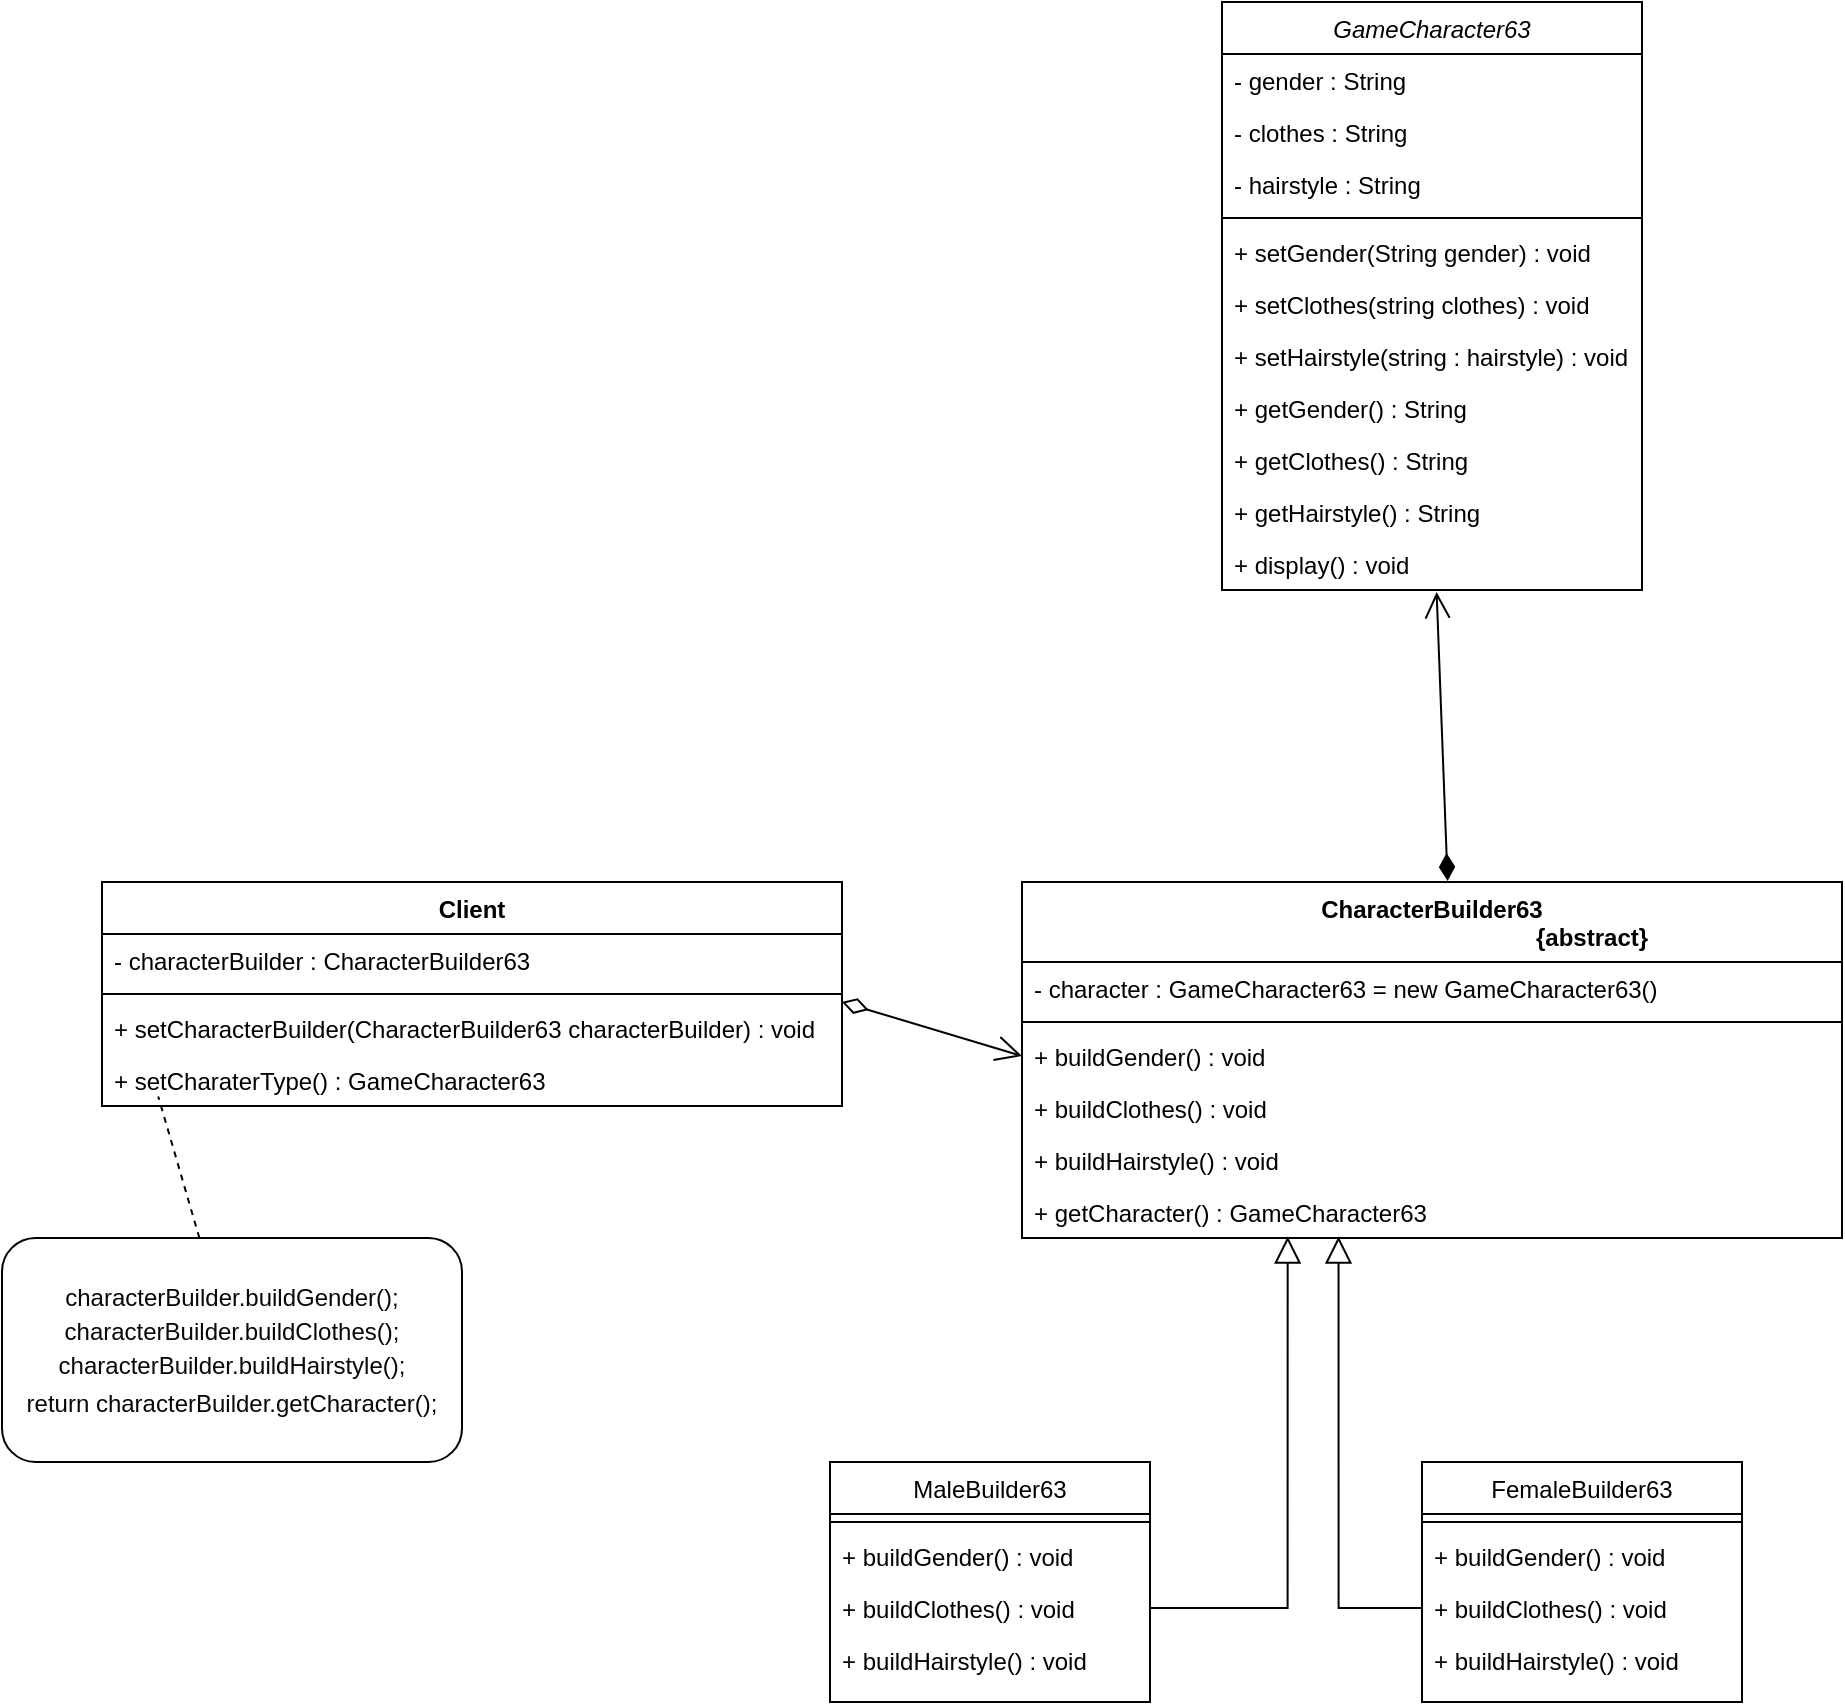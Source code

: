 <mxfile version="22.0.4" type="github" pages="5">
  <diagram id="C5RBs43oDa-KdzZeNtuy" name="Page-1">
    <mxGraphModel dx="2767" dy="2685" grid="1" gridSize="10" guides="1" tooltips="1" connect="1" arrows="1" fold="1" page="1" pageScale="1" pageWidth="827" pageHeight="1169" math="0" shadow="0">
      <root>
        <mxCell id="WIyWlLk6GJQsqaUBKTNV-0" />
        <mxCell id="WIyWlLk6GJQsqaUBKTNV-1" parent="WIyWlLk6GJQsqaUBKTNV-0" />
        <mxCell id="zkfFHV4jXpPFQw0GAbJ--0" value="GameCharacter63" style="swimlane;fontStyle=2;align=center;verticalAlign=top;childLayout=stackLayout;horizontal=1;startSize=26;horizontalStack=0;resizeParent=1;resizeLast=0;collapsible=1;marginBottom=0;rounded=0;shadow=0;strokeWidth=1;" parent="WIyWlLk6GJQsqaUBKTNV-1" vertex="1">
          <mxGeometry x="450" y="-360" width="210" height="294" as="geometry">
            <mxRectangle x="230" y="140" width="160" height="26" as="alternateBounds" />
          </mxGeometry>
        </mxCell>
        <mxCell id="zkfFHV4jXpPFQw0GAbJ--1" value="- gender : String" style="text;align=left;verticalAlign=top;spacingLeft=4;spacingRight=4;overflow=hidden;rotatable=0;points=[[0,0.5],[1,0.5]];portConstraint=eastwest;" parent="zkfFHV4jXpPFQw0GAbJ--0" vertex="1">
          <mxGeometry y="26" width="210" height="26" as="geometry" />
        </mxCell>
        <mxCell id="zkfFHV4jXpPFQw0GAbJ--2" value="- clothes : String" style="text;align=left;verticalAlign=top;spacingLeft=4;spacingRight=4;overflow=hidden;rotatable=0;points=[[0,0.5],[1,0.5]];portConstraint=eastwest;rounded=0;shadow=0;html=0;" parent="zkfFHV4jXpPFQw0GAbJ--0" vertex="1">
          <mxGeometry y="52" width="210" height="26" as="geometry" />
        </mxCell>
        <mxCell id="zkfFHV4jXpPFQw0GAbJ--3" value="- hairstyle : String" style="text;align=left;verticalAlign=top;spacingLeft=4;spacingRight=4;overflow=hidden;rotatable=0;points=[[0,0.5],[1,0.5]];portConstraint=eastwest;rounded=0;shadow=0;html=0;" parent="zkfFHV4jXpPFQw0GAbJ--0" vertex="1">
          <mxGeometry y="78" width="210" height="26" as="geometry" />
        </mxCell>
        <mxCell id="zkfFHV4jXpPFQw0GAbJ--4" value="" style="line;html=1;strokeWidth=1;align=left;verticalAlign=middle;spacingTop=-1;spacingLeft=3;spacingRight=3;rotatable=0;labelPosition=right;points=[];portConstraint=eastwest;" parent="zkfFHV4jXpPFQw0GAbJ--0" vertex="1">
          <mxGeometry y="104" width="210" height="8" as="geometry" />
        </mxCell>
        <mxCell id="zkfFHV4jXpPFQw0GAbJ--5" value="+ setGender(String gender) : void" style="text;align=left;verticalAlign=top;spacingLeft=4;spacingRight=4;overflow=hidden;rotatable=0;points=[[0,0.5],[1,0.5]];portConstraint=eastwest;" parent="zkfFHV4jXpPFQw0GAbJ--0" vertex="1">
          <mxGeometry y="112" width="210" height="26" as="geometry" />
        </mxCell>
        <mxCell id="nkLsAOiy938owsfeflDL-0" value="+ setClothes(string clothes) : void" style="text;align=left;verticalAlign=top;spacingLeft=4;spacingRight=4;overflow=hidden;rotatable=0;points=[[0,0.5],[1,0.5]];portConstraint=eastwest;" parent="zkfFHV4jXpPFQw0GAbJ--0" vertex="1">
          <mxGeometry y="138" width="210" height="26" as="geometry" />
        </mxCell>
        <mxCell id="nkLsAOiy938owsfeflDL-1" value="+ setHairstyle(string : hairstyle) : void" style="text;align=left;verticalAlign=top;spacingLeft=4;spacingRight=4;overflow=hidden;rotatable=0;points=[[0,0.5],[1,0.5]];portConstraint=eastwest;" parent="zkfFHV4jXpPFQw0GAbJ--0" vertex="1">
          <mxGeometry y="164" width="210" height="26" as="geometry" />
        </mxCell>
        <mxCell id="nkLsAOiy938owsfeflDL-2" value="+ getGender() : String" style="text;align=left;verticalAlign=top;spacingLeft=4;spacingRight=4;overflow=hidden;rotatable=0;points=[[0,0.5],[1,0.5]];portConstraint=eastwest;" parent="zkfFHV4jXpPFQw0GAbJ--0" vertex="1">
          <mxGeometry y="190" width="210" height="26" as="geometry" />
        </mxCell>
        <mxCell id="nkLsAOiy938owsfeflDL-3" value="+ getClothes() : String" style="text;align=left;verticalAlign=top;spacingLeft=4;spacingRight=4;overflow=hidden;rotatable=0;points=[[0,0.5],[1,0.5]];portConstraint=eastwest;" parent="zkfFHV4jXpPFQw0GAbJ--0" vertex="1">
          <mxGeometry y="216" width="210" height="26" as="geometry" />
        </mxCell>
        <mxCell id="nkLsAOiy938owsfeflDL-4" value="+ getHairstyle() : String" style="text;align=left;verticalAlign=top;spacingLeft=4;spacingRight=4;overflow=hidden;rotatable=0;points=[[0,0.5],[1,0.5]];portConstraint=eastwest;" parent="zkfFHV4jXpPFQw0GAbJ--0" vertex="1">
          <mxGeometry y="242" width="210" height="26" as="geometry" />
        </mxCell>
        <mxCell id="nkLsAOiy938owsfeflDL-5" value="+ display() : void" style="text;align=left;verticalAlign=top;spacingLeft=4;spacingRight=4;overflow=hidden;rotatable=0;points=[[0,0.5],[1,0.5]];portConstraint=eastwest;" parent="zkfFHV4jXpPFQw0GAbJ--0" vertex="1">
          <mxGeometry y="268" width="210" height="26" as="geometry" />
        </mxCell>
        <mxCell id="zkfFHV4jXpPFQw0GAbJ--6" value="MaleBuilder63" style="swimlane;fontStyle=0;align=center;verticalAlign=top;childLayout=stackLayout;horizontal=1;startSize=26;horizontalStack=0;resizeParent=1;resizeLast=0;collapsible=1;marginBottom=0;rounded=0;shadow=0;strokeWidth=1;" parent="WIyWlLk6GJQsqaUBKTNV-1" vertex="1">
          <mxGeometry x="254" y="370" width="160" height="120" as="geometry">
            <mxRectangle x="130" y="380" width="160" height="26" as="alternateBounds" />
          </mxGeometry>
        </mxCell>
        <mxCell id="zkfFHV4jXpPFQw0GAbJ--9" value="" style="line;html=1;strokeWidth=1;align=left;verticalAlign=middle;spacingTop=-1;spacingLeft=3;spacingRight=3;rotatable=0;labelPosition=right;points=[];portConstraint=eastwest;" parent="zkfFHV4jXpPFQw0GAbJ--6" vertex="1">
          <mxGeometry y="26" width="160" height="8" as="geometry" />
        </mxCell>
        <mxCell id="zkfFHV4jXpPFQw0GAbJ--10" value="+ buildGender() : void" style="text;align=left;verticalAlign=top;spacingLeft=4;spacingRight=4;overflow=hidden;rotatable=0;points=[[0,0.5],[1,0.5]];portConstraint=eastwest;fontStyle=0" parent="zkfFHV4jXpPFQw0GAbJ--6" vertex="1">
          <mxGeometry y="34" width="160" height="26" as="geometry" />
        </mxCell>
        <mxCell id="s7s2Bhwp-jDuUCuovJuW-9" value="+ buildClothes() : void" style="text;align=left;verticalAlign=top;spacingLeft=4;spacingRight=4;overflow=hidden;rotatable=0;points=[[0,0.5],[1,0.5]];portConstraint=eastwest;fontStyle=0" parent="zkfFHV4jXpPFQw0GAbJ--6" vertex="1">
          <mxGeometry y="60" width="160" height="26" as="geometry" />
        </mxCell>
        <mxCell id="s7s2Bhwp-jDuUCuovJuW-8" value="+ buildHairstyle() : void" style="text;align=left;verticalAlign=top;spacingLeft=4;spacingRight=4;overflow=hidden;rotatable=0;points=[[0,0.5],[1,0.5]];portConstraint=eastwest;fontStyle=0" parent="zkfFHV4jXpPFQw0GAbJ--6" vertex="1">
          <mxGeometry y="86" width="160" height="26" as="geometry" />
        </mxCell>
        <mxCell id="zkfFHV4jXpPFQw0GAbJ--17" value="FemaleBuilder63" style="swimlane;fontStyle=0;align=center;verticalAlign=top;childLayout=stackLayout;horizontal=1;startSize=26;horizontalStack=0;resizeParent=1;resizeLast=0;collapsible=1;marginBottom=0;rounded=0;shadow=0;strokeWidth=1;" parent="WIyWlLk6GJQsqaUBKTNV-1" vertex="1">
          <mxGeometry x="550" y="370" width="160" height="120" as="geometry">
            <mxRectangle x="550" y="140" width="160" height="26" as="alternateBounds" />
          </mxGeometry>
        </mxCell>
        <mxCell id="zkfFHV4jXpPFQw0GAbJ--23" value="" style="line;html=1;strokeWidth=1;align=left;verticalAlign=middle;spacingTop=-1;spacingLeft=3;spacingRight=3;rotatable=0;labelPosition=right;points=[];portConstraint=eastwest;" parent="zkfFHV4jXpPFQw0GAbJ--17" vertex="1">
          <mxGeometry y="26" width="160" height="8" as="geometry" />
        </mxCell>
        <mxCell id="zkfFHV4jXpPFQw0GAbJ--24" value="+ buildGender() : void" style="text;align=left;verticalAlign=top;spacingLeft=4;spacingRight=4;overflow=hidden;rotatable=0;points=[[0,0.5],[1,0.5]];portConstraint=eastwest;" parent="zkfFHV4jXpPFQw0GAbJ--17" vertex="1">
          <mxGeometry y="34" width="160" height="26" as="geometry" />
        </mxCell>
        <mxCell id="zkfFHV4jXpPFQw0GAbJ--25" value="+ buildClothes() : void" style="text;align=left;verticalAlign=top;spacingLeft=4;spacingRight=4;overflow=hidden;rotatable=0;points=[[0,0.5],[1,0.5]];portConstraint=eastwest;" parent="zkfFHV4jXpPFQw0GAbJ--17" vertex="1">
          <mxGeometry y="60" width="160" height="26" as="geometry" />
        </mxCell>
        <mxCell id="s7s2Bhwp-jDuUCuovJuW-11" value="+ buildHairstyle() : void" style="text;align=left;verticalAlign=top;spacingLeft=4;spacingRight=4;overflow=hidden;rotatable=0;points=[[0,0.5],[1,0.5]];portConstraint=eastwest;" parent="zkfFHV4jXpPFQw0GAbJ--17" vertex="1">
          <mxGeometry y="86" width="160" height="26" as="geometry" />
        </mxCell>
        <mxCell id="s7s2Bhwp-jDuUCuovJuW-0" value="CharacterBuilder63&lt;br&gt;&lt;span style=&quot;white-space: pre;&quot;&gt;&#x9;&lt;/span&gt;&lt;span style=&quot;white-space: pre;&quot;&gt;&#x9;&lt;/span&gt;&lt;span style=&quot;white-space: pre;&quot;&gt;&#x9;&lt;/span&gt;&lt;span style=&quot;white-space: pre;&quot;&gt;&#x9;&lt;/span&gt;&lt;span style=&quot;white-space: pre;&quot;&gt;&#x9;&lt;/span&gt;&lt;span style=&quot;white-space: pre;&quot;&gt;&#x9;&lt;/span&gt;{abstract}" style="swimlane;fontStyle=1;align=center;verticalAlign=top;childLayout=stackLayout;horizontal=1;startSize=40;horizontalStack=0;resizeParent=1;resizeParentMax=0;resizeLast=0;collapsible=1;marginBottom=0;whiteSpace=wrap;html=1;" parent="WIyWlLk6GJQsqaUBKTNV-1" vertex="1">
          <mxGeometry x="350" y="80" width="410" height="178" as="geometry" />
        </mxCell>
        <mxCell id="s7s2Bhwp-jDuUCuovJuW-1" value="- character : GameCharacter63 = new GameCharacter63()" style="text;strokeColor=none;fillColor=none;align=left;verticalAlign=top;spacingLeft=4;spacingRight=4;overflow=hidden;rotatable=0;points=[[0,0.5],[1,0.5]];portConstraint=eastwest;whiteSpace=wrap;html=1;" parent="s7s2Bhwp-jDuUCuovJuW-0" vertex="1">
          <mxGeometry y="40" width="410" height="26" as="geometry" />
        </mxCell>
        <mxCell id="s7s2Bhwp-jDuUCuovJuW-2" value="" style="line;strokeWidth=1;fillColor=none;align=left;verticalAlign=middle;spacingTop=-1;spacingLeft=3;spacingRight=3;rotatable=0;labelPosition=right;points=[];portConstraint=eastwest;strokeColor=inherit;" parent="s7s2Bhwp-jDuUCuovJuW-0" vertex="1">
          <mxGeometry y="66" width="410" height="8" as="geometry" />
        </mxCell>
        <mxCell id="s7s2Bhwp-jDuUCuovJuW-3" value="+&amp;nbsp;buildGender() : void" style="text;strokeColor=none;fillColor=none;align=left;verticalAlign=top;spacingLeft=4;spacingRight=4;overflow=hidden;rotatable=0;points=[[0,0.5],[1,0.5]];portConstraint=eastwest;whiteSpace=wrap;html=1;" parent="s7s2Bhwp-jDuUCuovJuW-0" vertex="1">
          <mxGeometry y="74" width="410" height="26" as="geometry" />
        </mxCell>
        <mxCell id="s7s2Bhwp-jDuUCuovJuW-13" value="+&amp;nbsp;buildClothes&lt;span style=&quot;background-color: initial;&quot;&gt;() : void&lt;/span&gt;" style="text;strokeColor=none;fillColor=none;align=left;verticalAlign=top;spacingLeft=4;spacingRight=4;overflow=hidden;rotatable=0;points=[[0,0.5],[1,0.5]];portConstraint=eastwest;whiteSpace=wrap;html=1;" parent="s7s2Bhwp-jDuUCuovJuW-0" vertex="1">
          <mxGeometry y="100" width="410" height="26" as="geometry" />
        </mxCell>
        <mxCell id="s7s2Bhwp-jDuUCuovJuW-12" value="+&amp;nbsp;buildHairstyle() : void" style="text;strokeColor=none;fillColor=none;align=left;verticalAlign=top;spacingLeft=4;spacingRight=4;overflow=hidden;rotatable=0;points=[[0,0.5],[1,0.5]];portConstraint=eastwest;whiteSpace=wrap;html=1;" parent="s7s2Bhwp-jDuUCuovJuW-0" vertex="1">
          <mxGeometry y="126" width="410" height="26" as="geometry" />
        </mxCell>
        <mxCell id="s7s2Bhwp-jDuUCuovJuW-14" value="+&amp;nbsp;getCharacter() :&amp;nbsp;GameCharacter63" style="text;strokeColor=none;fillColor=none;align=left;verticalAlign=top;spacingLeft=4;spacingRight=4;overflow=hidden;rotatable=0;points=[[0,0.5],[1,0.5]];portConstraint=eastwest;whiteSpace=wrap;html=1;" parent="s7s2Bhwp-jDuUCuovJuW-0" vertex="1">
          <mxGeometry y="152" width="410" height="26" as="geometry" />
        </mxCell>
        <mxCell id="s7s2Bhwp-jDuUCuovJuW-4" value="Client" style="swimlane;fontStyle=1;align=center;verticalAlign=top;childLayout=stackLayout;horizontal=1;startSize=26;horizontalStack=0;resizeParent=1;resizeParentMax=0;resizeLast=0;collapsible=1;marginBottom=0;whiteSpace=wrap;html=1;" parent="WIyWlLk6GJQsqaUBKTNV-1" vertex="1">
          <mxGeometry x="-110" y="80" width="370" height="112" as="geometry" />
        </mxCell>
        <mxCell id="s7s2Bhwp-jDuUCuovJuW-5" value="-&amp;nbsp;characterBuilder :&amp;nbsp;CharacterBuilder63" style="text;strokeColor=none;fillColor=none;align=left;verticalAlign=top;spacingLeft=4;spacingRight=4;overflow=hidden;rotatable=0;points=[[0,0.5],[1,0.5]];portConstraint=eastwest;whiteSpace=wrap;html=1;" parent="s7s2Bhwp-jDuUCuovJuW-4" vertex="1">
          <mxGeometry y="26" width="370" height="26" as="geometry" />
        </mxCell>
        <mxCell id="s7s2Bhwp-jDuUCuovJuW-6" value="" style="line;strokeWidth=1;fillColor=none;align=left;verticalAlign=middle;spacingTop=-1;spacingLeft=3;spacingRight=3;rotatable=0;labelPosition=right;points=[];portConstraint=eastwest;strokeColor=inherit;" parent="s7s2Bhwp-jDuUCuovJuW-4" vertex="1">
          <mxGeometry y="52" width="370" height="8" as="geometry" />
        </mxCell>
        <mxCell id="s7s2Bhwp-jDuUCuovJuW-7" value="+ setCharacterBuilder(CharacterBuilder63 characterBuilder) : void" style="text;strokeColor=none;fillColor=none;align=left;verticalAlign=top;spacingLeft=4;spacingRight=4;overflow=hidden;rotatable=0;points=[[0,0.5],[1,0.5]];portConstraint=eastwest;whiteSpace=wrap;html=1;" parent="s7s2Bhwp-jDuUCuovJuW-4" vertex="1">
          <mxGeometry y="60" width="370" height="26" as="geometry" />
        </mxCell>
        <mxCell id="s7s2Bhwp-jDuUCuovJuW-15" value="+&amp;nbsp;setCharaterType() :&amp;nbsp;GameCharacter63" style="text;strokeColor=none;fillColor=none;align=left;verticalAlign=top;spacingLeft=4;spacingRight=4;overflow=hidden;rotatable=0;points=[[0,0.5],[1,0.5]];portConstraint=eastwest;whiteSpace=wrap;html=1;" parent="s7s2Bhwp-jDuUCuovJuW-4" vertex="1">
          <mxGeometry y="86" width="370" height="26" as="geometry" />
        </mxCell>
        <mxCell id="s7s2Bhwp-jDuUCuovJuW-16" value="" style="endArrow=open;html=1;rounded=0;entryX=0.511;entryY=1.039;entryDx=0;entryDy=0;entryPerimeter=0;exitX=0.519;exitY=-0.003;exitDx=0;exitDy=0;exitPerimeter=0;endFill=0;startArrow=diamondThin;startFill=1;endSize=11;startSize=11;" parent="WIyWlLk6GJQsqaUBKTNV-1" source="s7s2Bhwp-jDuUCuovJuW-0" target="nkLsAOiy938owsfeflDL-5" edge="1">
          <mxGeometry width="50" height="50" relative="1" as="geometry">
            <mxPoint x="290" y="20" as="sourcePoint" />
            <mxPoint x="340" y="-30" as="targetPoint" />
          </mxGeometry>
        </mxCell>
        <mxCell id="s7s2Bhwp-jDuUCuovJuW-17" value="" style="endArrow=open;html=1;rounded=0;entryX=0;entryY=0.5;entryDx=0;entryDy=0;endSize=11;startSize=11;endFill=0;startArrow=diamondThin;startFill=0;" parent="WIyWlLk6GJQsqaUBKTNV-1" target="s7s2Bhwp-jDuUCuovJuW-3" edge="1">
          <mxGeometry width="50" height="50" relative="1" as="geometry">
            <mxPoint x="260" y="140" as="sourcePoint" />
            <mxPoint x="340" y="-30" as="targetPoint" />
          </mxGeometry>
        </mxCell>
        <mxCell id="s7s2Bhwp-jDuUCuovJuW-21" style="edgeStyle=orthogonalEdgeStyle;rounded=0;orthogonalLoop=1;jettySize=auto;html=1;exitX=1;exitY=0.5;exitDx=0;exitDy=0;entryX=0.324;entryY=0.971;entryDx=0;entryDy=0;entryPerimeter=0;endSize=11;endArrow=block;endFill=0;" parent="WIyWlLk6GJQsqaUBKTNV-1" source="s7s2Bhwp-jDuUCuovJuW-9" target="s7s2Bhwp-jDuUCuovJuW-14" edge="1">
          <mxGeometry relative="1" as="geometry" />
        </mxCell>
        <mxCell id="s7s2Bhwp-jDuUCuovJuW-22" style="edgeStyle=orthogonalEdgeStyle;rounded=0;orthogonalLoop=1;jettySize=auto;html=1;exitX=0;exitY=0.5;exitDx=0;exitDy=0;entryX=0.386;entryY=0.971;entryDx=0;entryDy=0;entryPerimeter=0;endSize=11;endArrow=block;endFill=0;" parent="WIyWlLk6GJQsqaUBKTNV-1" source="zkfFHV4jXpPFQw0GAbJ--25" target="s7s2Bhwp-jDuUCuovJuW-14" edge="1">
          <mxGeometry relative="1" as="geometry" />
        </mxCell>
        <mxCell id="s7s2Bhwp-jDuUCuovJuW-23" value="&lt;div style=&quot;background-color: rgb(255, 255, 255);&quot;&gt;&lt;pre style=&quot;font-size: 14px;&quot;&gt;&lt;font style=&quot;font-size: 12px;&quot; color=&quot;#080808&quot;&gt;&lt;font style=&quot;font-size: 12px;&quot; face=&quot;Helvetica&quot;&gt;characterBuilder.buildGender();&lt;br&gt;characterBuilder.buildClothes();&lt;br&gt;characterBuilder.buildHairstyle();&lt;br&gt;return characterBuilder.getCharacter();&lt;/font&gt;&lt;span style=&quot;font-family: &amp;quot;JetBrains Mono&amp;quot;, monospace; font-size: 12.8pt;&quot;&gt;&lt;br&gt;&lt;/span&gt;&lt;/font&gt;&lt;/pre&gt;&lt;/div&gt;" style="rounded=1;whiteSpace=wrap;html=1;" parent="WIyWlLk6GJQsqaUBKTNV-1" vertex="1">
          <mxGeometry x="-160" y="258" width="230" height="112" as="geometry" />
        </mxCell>
        <mxCell id="s7s2Bhwp-jDuUCuovJuW-24" value="" style="endArrow=none;html=1;rounded=0;entryX=0.076;entryY=0.817;entryDx=0;entryDy=0;entryPerimeter=0;dashed=1;" parent="WIyWlLk6GJQsqaUBKTNV-1" source="s7s2Bhwp-jDuUCuovJuW-23" target="s7s2Bhwp-jDuUCuovJuW-15" edge="1">
          <mxGeometry width="50" height="50" relative="1" as="geometry">
            <mxPoint x="190" y="500" as="sourcePoint" />
            <mxPoint x="240" y="450" as="targetPoint" />
          </mxGeometry>
        </mxCell>
      </root>
    </mxGraphModel>
  </diagram>
  <diagram name="第 1 页" id="NBR17cUaSiZKGvx7f-Ou">
    <mxGraphModel dx="2083" dy="740" grid="1" gridSize="10" guides="1" tooltips="1" connect="1" arrows="1" fold="1" page="1" pageScale="1" pageWidth="827" pageHeight="1169" math="0" shadow="0">
      <root>
        <mxCell id="0" />
        <mxCell id="1" parent="0" />
        <mxCell id="wsgG4cAzsFCd_tN7JeAu-9" value="" style="endArrow=none;html=1;rounded=0;startArrow=block;startFill=0;entryX=0.457;entryY=-0.002;entryDx=0;entryDy=0;entryPerimeter=0;" parent="1" edge="1">
          <mxGeometry width="50" height="50" relative="1" as="geometry">
            <mxPoint x="297" y="190" as="sourcePoint" />
            <mxPoint x="170.12" y="259.9" as="targetPoint" />
            <Array as="points">
              <mxPoint x="297" y="230" />
              <mxPoint x="170" y="230" />
            </Array>
          </mxGeometry>
        </mxCell>
        <mxCell id="wsgG4cAzsFCd_tN7JeAu-10" value="" style="endArrow=none;html=1;rounded=0;startArrow=block;startFill=0;entryX=0.539;entryY=-0.002;entryDx=0;entryDy=0;entryPerimeter=0;" parent="1" edge="1">
          <mxGeometry width="50" height="50" relative="1" as="geometry">
            <mxPoint x="400" y="190" as="sourcePoint" />
            <mxPoint x="526.24" y="259.9" as="targetPoint" />
            <Array as="points">
              <mxPoint x="400" y="230" />
              <mxPoint x="526" y="230" />
            </Array>
          </mxGeometry>
        </mxCell>
        <mxCell id="6SXM7410QV2U1NzuB-iS-6" value="&lt;p style=&quot;margin:0px;margin-top:4px;text-align:center;&quot;&gt;&lt;i&gt;&amp;lt;&amp;lt;Interface&amp;gt;&amp;gt;&lt;/i&gt;&lt;br&gt;ComputerFactory64&lt;br&gt;&lt;/p&gt;&lt;hr size=&quot;1&quot;&gt;&lt;p style=&quot;margin:0px;margin-left:4px;&quot;&gt;&lt;br&gt;&lt;/p&gt;&lt;hr size=&quot;1&quot;&gt;&lt;p style=&quot;border-color: var(--border-color); margin: 0px 0px 0px 4px;&quot;&gt;+&amp;nbsp;productCPU():&amp;nbsp;CPU64&lt;/p&gt;&lt;p style=&quot;border-color: var(--border-color); margin: 0px 0px 0px 4px;&quot;&gt;+&amp;nbsp;productRAM()&lt;span style=&quot;border-color: var(--border-color); background-color: initial;&quot;&gt;:&amp;nbsp;&lt;/span&gt;RAM64&lt;/p&gt;&lt;div&gt;&lt;br&gt;&lt;/div&gt;" style="verticalAlign=top;align=left;overflow=fill;fontSize=12;fontFamily=Helvetica;html=1;whiteSpace=wrap;" vertex="1" parent="1">
          <mxGeometry x="250" y="80" width="200" height="110" as="geometry" />
        </mxCell>
        <mxCell id="6SXM7410QV2U1NzuB-iS-7" value="&lt;div style=&quot;background-color: rgb(255, 255, 255); color: rgb(8, 8, 8); font-family: &amp;quot;JetBrains Mono&amp;quot;, monospace; font-size: 9.8pt;&quot;&gt;PCFactory64&lt;/div&gt;" style="swimlane;fontStyle=1;align=center;verticalAlign=top;childLayout=stackLayout;horizontal=1;startSize=26;horizontalStack=0;resizeParent=1;resizeParentMax=0;resizeLast=0;collapsible=1;marginBottom=0;whiteSpace=wrap;html=1;" vertex="1" parent="1">
          <mxGeometry x="70" y="260" width="160" height="100" as="geometry" />
        </mxCell>
        <mxCell id="6SXM7410QV2U1NzuB-iS-9" value="" style="line;strokeWidth=1;fillColor=none;align=left;verticalAlign=middle;spacingTop=-1;spacingLeft=3;spacingRight=3;rotatable=0;labelPosition=right;points=[];portConstraint=eastwest;strokeColor=inherit;" vertex="1" parent="6SXM7410QV2U1NzuB-iS-7">
          <mxGeometry y="26" width="160" height="8" as="geometry" />
        </mxCell>
        <mxCell id="6SXM7410QV2U1NzuB-iS-10" value="+&amp;nbsp;productCPU&lt;span style=&quot;background-color: initial;&quot;&gt;():&amp;nbsp;&lt;/span&gt;CPU64&lt;br&gt;&lt;br&gt;+&amp;nbsp;productRAM():&amp;nbsp;RAM64" style="text;strokeColor=none;fillColor=none;align=left;verticalAlign=top;spacingLeft=4;spacingRight=4;overflow=hidden;rotatable=0;points=[[0,0.5],[1,0.5]];portConstraint=eastwest;whiteSpace=wrap;html=1;" vertex="1" parent="6SXM7410QV2U1NzuB-iS-7">
          <mxGeometry y="34" width="160" height="66" as="geometry" />
        </mxCell>
        <mxCell id="6SXM7410QV2U1NzuB-iS-11" value="&lt;div style=&quot;background-color: rgb(255, 255, 255); color: rgb(8, 8, 8); font-family: &amp;quot;JetBrains Mono&amp;quot;, monospace; font-size: 9.8pt;&quot;&gt;MacFactory64&lt;/div&gt;" style="swimlane;fontStyle=1;align=center;verticalAlign=top;childLayout=stackLayout;horizontal=1;startSize=26;horizontalStack=0;resizeParent=1;resizeParentMax=0;resizeLast=0;collapsible=1;marginBottom=0;whiteSpace=wrap;html=1;" vertex="1" parent="1">
          <mxGeometry x="450" y="260" width="160" height="100" as="geometry" />
        </mxCell>
        <mxCell id="6SXM7410QV2U1NzuB-iS-12" value="" style="line;strokeWidth=1;fillColor=none;align=left;verticalAlign=middle;spacingTop=-1;spacingLeft=3;spacingRight=3;rotatable=0;labelPosition=right;points=[];portConstraint=eastwest;strokeColor=inherit;" vertex="1" parent="6SXM7410QV2U1NzuB-iS-11">
          <mxGeometry y="26" width="160" height="8" as="geometry" />
        </mxCell>
        <mxCell id="6SXM7410QV2U1NzuB-iS-13" value="+&amp;nbsp;productCPU&lt;span style=&quot;background-color: initial;&quot;&gt;():&amp;nbsp;&lt;/span&gt;CPU64&lt;br&gt;&lt;br&gt;+&amp;nbsp;productRAM():&amp;nbsp;RAM64" style="text;strokeColor=none;fillColor=none;align=left;verticalAlign=top;spacingLeft=4;spacingRight=4;overflow=hidden;rotatable=0;points=[[0,0.5],[1,0.5]];portConstraint=eastwest;whiteSpace=wrap;html=1;" vertex="1" parent="6SXM7410QV2U1NzuB-iS-11">
          <mxGeometry y="34" width="160" height="66" as="geometry" />
        </mxCell>
        <mxCell id="6SXM7410QV2U1NzuB-iS-14" value="&lt;div style=&quot;background-color: rgb(255, 255, 255); color: rgb(8, 8, 8); font-family: &amp;quot;JetBrains Mono&amp;quot;, monospace; font-size: 9.8pt;&quot;&gt;PCCPU64&lt;/div&gt;" style="swimlane;fontStyle=1;align=center;verticalAlign=top;childLayout=stackLayout;horizontal=1;startSize=26;horizontalStack=0;resizeParent=1;resizeParentMax=0;resizeLast=0;collapsible=1;marginBottom=0;whiteSpace=wrap;html=1;" vertex="1" parent="1">
          <mxGeometry x="-40" y="410" width="160" height="70" as="geometry" />
        </mxCell>
        <mxCell id="6SXM7410QV2U1NzuB-iS-15" value="" style="line;strokeWidth=1;fillColor=none;align=left;verticalAlign=middle;spacingTop=-1;spacingLeft=3;spacingRight=3;rotatable=0;labelPosition=right;points=[];portConstraint=eastwest;strokeColor=inherit;" vertex="1" parent="6SXM7410QV2U1NzuB-iS-14">
          <mxGeometry y="26" width="160" height="8" as="geometry" />
        </mxCell>
        <mxCell id="6SXM7410QV2U1NzuB-iS-16" value="+ run&lt;span style=&quot;background-color: initial;&quot;&gt;(): void&lt;/span&gt;" style="text;strokeColor=none;fillColor=none;align=left;verticalAlign=top;spacingLeft=4;spacingRight=4;overflow=hidden;rotatable=0;points=[[0,0.5],[1,0.5]];portConstraint=eastwest;whiteSpace=wrap;html=1;" vertex="1" parent="6SXM7410QV2U1NzuB-iS-14">
          <mxGeometry y="34" width="160" height="36" as="geometry" />
        </mxCell>
        <mxCell id="6SXM7410QV2U1NzuB-iS-18" value="&lt;div style=&quot;background-color: rgb(255, 255, 255); color: rgb(8, 8, 8); font-family: &amp;quot;JetBrains Mono&amp;quot;, monospace; font-size: 9.8pt;&quot;&gt;PCRAM64&lt;/div&gt;" style="swimlane;fontStyle=1;align=center;verticalAlign=top;childLayout=stackLayout;horizontal=1;startSize=26;horizontalStack=0;resizeParent=1;resizeParentMax=0;resizeLast=0;collapsible=1;marginBottom=0;whiteSpace=wrap;html=1;" vertex="1" parent="1">
          <mxGeometry x="150" y="410" width="160" height="70" as="geometry" />
        </mxCell>
        <mxCell id="6SXM7410QV2U1NzuB-iS-19" value="" style="line;strokeWidth=1;fillColor=none;align=left;verticalAlign=middle;spacingTop=-1;spacingLeft=3;spacingRight=3;rotatable=0;labelPosition=right;points=[];portConstraint=eastwest;strokeColor=inherit;" vertex="1" parent="6SXM7410QV2U1NzuB-iS-18">
          <mxGeometry y="26" width="160" height="8" as="geometry" />
        </mxCell>
        <mxCell id="6SXM7410QV2U1NzuB-iS-20" value="+ run&lt;span style=&quot;background-color: initial;&quot;&gt;(): void&lt;/span&gt;" style="text;strokeColor=none;fillColor=none;align=left;verticalAlign=top;spacingLeft=4;spacingRight=4;overflow=hidden;rotatable=0;points=[[0,0.5],[1,0.5]];portConstraint=eastwest;whiteSpace=wrap;html=1;" vertex="1" parent="6SXM7410QV2U1NzuB-iS-18">
          <mxGeometry y="34" width="160" height="36" as="geometry" />
        </mxCell>
        <mxCell id="6SXM7410QV2U1NzuB-iS-21" value="&lt;div style=&quot;background-color: rgb(255, 255, 255); color: rgb(8, 8, 8); font-family: &amp;quot;JetBrains Mono&amp;quot;, monospace; font-size: 9.8pt;&quot;&gt;MacCPU64&lt;/div&gt;" style="swimlane;fontStyle=1;align=center;verticalAlign=top;childLayout=stackLayout;horizontal=1;startSize=26;horizontalStack=0;resizeParent=1;resizeParentMax=0;resizeLast=0;collapsible=1;marginBottom=0;whiteSpace=wrap;html=1;" vertex="1" parent="1">
          <mxGeometry x="610" y="410" width="160" height="70" as="geometry" />
        </mxCell>
        <mxCell id="6SXM7410QV2U1NzuB-iS-22" value="" style="line;strokeWidth=1;fillColor=none;align=left;verticalAlign=middle;spacingTop=-1;spacingLeft=3;spacingRight=3;rotatable=0;labelPosition=right;points=[];portConstraint=eastwest;strokeColor=inherit;" vertex="1" parent="6SXM7410QV2U1NzuB-iS-21">
          <mxGeometry y="26" width="160" height="8" as="geometry" />
        </mxCell>
        <mxCell id="6SXM7410QV2U1NzuB-iS-23" value="+ run&lt;span style=&quot;background-color: initial;&quot;&gt;(): void&lt;/span&gt;" style="text;strokeColor=none;fillColor=none;align=left;verticalAlign=top;spacingLeft=4;spacingRight=4;overflow=hidden;rotatable=0;points=[[0,0.5],[1,0.5]];portConstraint=eastwest;whiteSpace=wrap;html=1;" vertex="1" parent="6SXM7410QV2U1NzuB-iS-21">
          <mxGeometry y="34" width="160" height="36" as="geometry" />
        </mxCell>
        <mxCell id="6SXM7410QV2U1NzuB-iS-24" value="&lt;div style=&quot;background-color: rgb(255, 255, 255); color: rgb(8, 8, 8); font-family: &amp;quot;JetBrains Mono&amp;quot;, monospace; font-size: 9.8pt;&quot;&gt;MacRAM64&lt;/div&gt;" style="swimlane;fontStyle=1;align=center;verticalAlign=top;childLayout=stackLayout;horizontal=1;startSize=26;horizontalStack=0;resizeParent=1;resizeParentMax=0;resizeLast=0;collapsible=1;marginBottom=0;whiteSpace=wrap;html=1;" vertex="1" parent="1">
          <mxGeometry x="400" y="410" width="160" height="70" as="geometry" />
        </mxCell>
        <mxCell id="6SXM7410QV2U1NzuB-iS-25" value="" style="line;strokeWidth=1;fillColor=none;align=left;verticalAlign=middle;spacingTop=-1;spacingLeft=3;spacingRight=3;rotatable=0;labelPosition=right;points=[];portConstraint=eastwest;strokeColor=inherit;" vertex="1" parent="6SXM7410QV2U1NzuB-iS-24">
          <mxGeometry y="26" width="160" height="8" as="geometry" />
        </mxCell>
        <mxCell id="6SXM7410QV2U1NzuB-iS-26" value="+ run&lt;span style=&quot;background-color: initial;&quot;&gt;(): void&lt;/span&gt;" style="text;strokeColor=none;fillColor=none;align=left;verticalAlign=top;spacingLeft=4;spacingRight=4;overflow=hidden;rotatable=0;points=[[0,0.5],[1,0.5]];portConstraint=eastwest;whiteSpace=wrap;html=1;" vertex="1" parent="6SXM7410QV2U1NzuB-iS-24">
          <mxGeometry y="34" width="160" height="36" as="geometry" />
        </mxCell>
        <mxCell id="6SXM7410QV2U1NzuB-iS-27" value="" style="endArrow=none;html=1;rounded=0;dashed=1;exitX=0.5;exitY=0;exitDx=0;exitDy=0;entryX=0;entryY=0.379;entryDx=0;entryDy=0;entryPerimeter=0;startArrow=open;startFill=0;" edge="1" parent="1" source="6SXM7410QV2U1NzuB-iS-14" target="6SXM7410QV2U1NzuB-iS-10">
          <mxGeometry relative="1" as="geometry">
            <mxPoint x="-180" y="340" as="sourcePoint" />
            <mxPoint x="-20" y="340" as="targetPoint" />
            <Array as="points">
              <mxPoint x="40" y="319" />
            </Array>
          </mxGeometry>
        </mxCell>
        <mxCell id="6SXM7410QV2U1NzuB-iS-30" value="" style="endArrow=none;html=1;rounded=0;dashed=1;exitX=0.8;exitY=0.029;exitDx=0;exitDy=0;entryX=1;entryY=0.394;entryDx=0;entryDy=0;entryPerimeter=0;startArrow=open;startFill=0;exitPerimeter=0;" edge="1" parent="1" source="6SXM7410QV2U1NzuB-iS-18" target="6SXM7410QV2U1NzuB-iS-10">
          <mxGeometry relative="1" as="geometry">
            <mxPoint x="50" y="420" as="sourcePoint" />
            <mxPoint x="80" y="329" as="targetPoint" />
            <Array as="points">
              <mxPoint x="278" y="320" />
            </Array>
          </mxGeometry>
        </mxCell>
        <mxCell id="6SXM7410QV2U1NzuB-iS-32" value="" style="endArrow=none;html=1;rounded=0;dashed=1;exitX=0.8;exitY=0.029;exitDx=0;exitDy=0;entryX=1;entryY=0.394;entryDx=0;entryDy=0;entryPerimeter=0;startArrow=open;startFill=0;exitPerimeter=0;" edge="1" parent="1">
          <mxGeometry relative="1" as="geometry">
            <mxPoint x="658" y="410" as="sourcePoint" />
            <mxPoint x="610" y="318" as="targetPoint" />
            <Array as="points">
              <mxPoint x="658" y="318" />
            </Array>
          </mxGeometry>
        </mxCell>
        <mxCell id="6SXM7410QV2U1NzuB-iS-33" value="" style="endArrow=none;html=1;rounded=0;dashed=1;exitX=0.5;exitY=0;exitDx=0;exitDy=0;entryX=0;entryY=0.379;entryDx=0;entryDy=0;entryPerimeter=0;startArrow=open;startFill=0;" edge="1" parent="1">
          <mxGeometry relative="1" as="geometry">
            <mxPoint x="420" y="410" as="sourcePoint" />
            <mxPoint x="450" y="319" as="targetPoint" />
            <Array as="points">
              <mxPoint x="420" y="319" />
            </Array>
          </mxGeometry>
        </mxCell>
        <mxCell id="6SXM7410QV2U1NzuB-iS-34" value="&lt;p style=&quot;margin:0px;margin-top:4px;text-align:center;&quot;&gt;&lt;i&gt;&amp;lt;&amp;lt;Interface&amp;gt;&amp;gt;&lt;/i&gt;&lt;br&gt;&lt;b&gt;RAM64&lt;/b&gt;&lt;/p&gt;&lt;hr size=&quot;1&quot;&gt;&lt;p style=&quot;margin:0px;margin-left:4px;&quot;&gt;&lt;br&gt;&lt;/p&gt;&lt;hr size=&quot;1&quot;&gt;&lt;p style=&quot;margin:0px;margin-left:4px;&quot;&gt;+ run(): void&lt;/p&gt;" style="verticalAlign=top;align=left;overflow=fill;fontSize=12;fontFamily=Helvetica;html=1;whiteSpace=wrap;" vertex="1" parent="1">
          <mxGeometry x="250" y="520" width="190" height="90" as="geometry" />
        </mxCell>
        <mxCell id="6SXM7410QV2U1NzuB-iS-35" value="" style="endArrow=none;html=1;rounded=0;dashed=1;exitX=0;exitY=0.5;exitDx=0;exitDy=0;entryX=0.425;entryY=1.083;entryDx=0;entryDy=0;entryPerimeter=0;startArrow=block;startFill=0;" edge="1" parent="1" source="6SXM7410QV2U1NzuB-iS-34" target="6SXM7410QV2U1NzuB-iS-20">
          <mxGeometry relative="1" as="geometry">
            <mxPoint x="218" y="592" as="sourcePoint" />
            <mxPoint x="170" y="500" as="targetPoint" />
            <Array as="points">
              <mxPoint x="218" y="565" />
              <mxPoint x="218" y="500" />
            </Array>
          </mxGeometry>
        </mxCell>
        <mxCell id="6SXM7410QV2U1NzuB-iS-36" value="" style="endArrow=none;html=1;rounded=0;dashed=1;exitX=1;exitY=0.5;exitDx=0;exitDy=0;entryX=0.425;entryY=1.083;entryDx=0;entryDy=0;entryPerimeter=0;startArrow=block;startFill=0;" edge="1" parent="1" source="6SXM7410QV2U1NzuB-iS-34">
          <mxGeometry relative="1" as="geometry">
            <mxPoint x="522" y="562" as="sourcePoint" />
            <mxPoint x="490" y="480" as="targetPoint" />
            <Array as="points">
              <mxPoint x="490" y="565" />
              <mxPoint x="490" y="497" />
            </Array>
          </mxGeometry>
        </mxCell>
        <mxCell id="6SXM7410QV2U1NzuB-iS-37" value="&lt;p style=&quot;margin:0px;margin-top:4px;text-align:center;&quot;&gt;&lt;i&gt;&amp;lt;&amp;lt;Interface&amp;gt;&amp;gt;&lt;/i&gt;&lt;br&gt;&lt;b&gt;CPU64&lt;/b&gt;&lt;/p&gt;&lt;hr size=&quot;1&quot;&gt;&lt;p style=&quot;margin:0px;margin-left:4px;&quot;&gt;&lt;br&gt;&lt;/p&gt;&lt;hr size=&quot;1&quot;&gt;&lt;p style=&quot;margin:0px;margin-left:4px;&quot;&gt;+ run(): void&lt;/p&gt;" style="verticalAlign=top;align=left;overflow=fill;fontSize=12;fontFamily=Helvetica;html=1;whiteSpace=wrap;" vertex="1" parent="1">
          <mxGeometry x="250" y="640" width="190" height="90" as="geometry" />
        </mxCell>
        <mxCell id="6SXM7410QV2U1NzuB-iS-38" value="" style="endArrow=none;html=1;rounded=0;dashed=1;exitX=1.016;exitY=0.578;exitDx=0;exitDy=0;entryX=0.425;entryY=1.083;entryDx=0;entryDy=0;entryPerimeter=0;startArrow=block;startFill=0;exitPerimeter=0;" edge="1" parent="1" source="6SXM7410QV2U1NzuB-iS-37">
          <mxGeometry relative="1" as="geometry">
            <mxPoint x="640" y="565" as="sourcePoint" />
            <mxPoint x="690" y="480" as="targetPoint" />
            <Array as="points">
              <mxPoint x="690" y="690" />
              <mxPoint x="690" y="497" />
            </Array>
          </mxGeometry>
        </mxCell>
        <mxCell id="6SXM7410QV2U1NzuB-iS-39" value="" style="endArrow=none;html=1;rounded=0;dashed=1;exitX=0;exitY=0.5;exitDx=0;exitDy=0;entryX=0.425;entryY=1.083;entryDx=0;entryDy=0;entryPerimeter=0;startArrow=block;startFill=0;" edge="1" parent="1" source="6SXM7410QV2U1NzuB-iS-37">
          <mxGeometry relative="1" as="geometry">
            <mxPoint x="-200" y="691" as="sourcePoint" />
            <mxPoint x="47" y="479" as="targetPoint" />
            <Array as="points">
              <mxPoint x="50" y="685" />
              <mxPoint x="47" y="496" />
            </Array>
          </mxGeometry>
        </mxCell>
      </root>
    </mxGraphModel>
  </diagram>
  <diagram name="第 2 页" id="pIhD414XsNjqaKkaIG1G">
    <mxGraphModel dx="2083" dy="1909" grid="1" gridSize="10" guides="1" tooltips="1" connect="1" arrows="1" fold="1" page="1" pageScale="1" pageWidth="827" pageHeight="1169" math="0" shadow="0">
      <root>
        <mxCell id="0" />
        <mxCell id="1" parent="0" />
        <mxCell id="KCSpkUuxCL-fD0xvoVf4-1" value="&lt;p style=&quot;margin:0px;margin-top:4px;text-align:center;&quot;&gt;&lt;b&gt;Role64&lt;/b&gt;&lt;/p&gt;&lt;hr size=&quot;1&quot;&gt;&lt;p style=&quot;margin:0px;margin-left:4px;&quot;&gt;- sex: String&lt;/p&gt;&lt;p style=&quot;margin:0px;margin-left:4px;&quot;&gt;&lt;br&gt;&lt;/p&gt;&lt;p style=&quot;margin:0px;margin-left:4px;&quot;&gt;-&amp;nbsp;clothes&lt;span style=&quot;background-color: initial;&quot;&gt;: String&lt;/span&gt;&lt;/p&gt;&lt;p style=&quot;margin:0px;margin-left:4px;&quot;&gt;&lt;br&gt;&lt;/p&gt;&lt;p style=&quot;margin:0px;margin-left:4px;&quot;&gt;-&amp;nbsp;hairstyle&lt;span style=&quot;background-color: initial;&quot;&gt;: String&lt;/span&gt;&lt;/p&gt;&lt;p style=&quot;margin:0px;margin-left:4px;&quot;&gt;&lt;br&gt;&lt;/p&gt;&lt;hr size=&quot;1&quot;&gt;&lt;p style=&quot;margin:0px;margin-left:4px;&quot;&gt;+ setSex(String sex): void&lt;/p&gt;&lt;p style=&quot;margin:0px;margin-left:4px;&quot;&gt;&lt;br&gt;&lt;/p&gt;&lt;p style=&quot;margin:0px;margin-left:4px;&quot;&gt;+ setClother(String clothes): void&lt;br&gt;&lt;/p&gt;&lt;p style=&quot;margin:0px;margin-left:4px;&quot;&gt;&lt;br&gt;&lt;/p&gt;&lt;p style=&quot;margin:0px;margin-left:4px;&quot;&gt;+ setHairstyle(String hairstyle): void&lt;br&gt;&lt;/p&gt;&lt;p style=&quot;margin:0px;margin-left:4px;&quot;&gt;&lt;br&gt;&lt;/p&gt;&lt;p style=&quot;margin:0px;margin-left:4px;&quot;&gt;+ getSex(): String&lt;/p&gt;&lt;p style=&quot;margin:0px;margin-left:4px;&quot;&gt;&lt;br&gt;&lt;/p&gt;&lt;p style=&quot;margin:0px;margin-left:4px;&quot;&gt;+ getClothes&lt;span style=&quot;background-color: initial;&quot;&gt;(): String&lt;/span&gt;&lt;br&gt;&lt;/p&gt;&lt;p style=&quot;margin:0px;margin-left:4px;&quot;&gt;&lt;span style=&quot;background-color: initial;&quot;&gt;&lt;br&gt;&lt;/span&gt;&lt;/p&gt;&lt;p style=&quot;margin:0px;margin-left:4px;&quot;&gt;+ getHairstyle(): String&lt;span style=&quot;background-color: initial;&quot;&gt;&lt;br&gt;&lt;/span&gt;&lt;/p&gt;&lt;p style=&quot;margin:0px;margin-left:4px;&quot;&gt;&lt;br&gt;&lt;/p&gt;&lt;p style=&quot;margin:0px;margin-left:4px;&quot;&gt;+ display(): void&lt;/p&gt;" style="verticalAlign=top;align=left;overflow=fill;fontSize=12;fontFamily=Helvetica;html=1;whiteSpace=wrap;" parent="1" vertex="1">
          <mxGeometry x="350" y="-50" width="220" height="330" as="geometry" />
        </mxCell>
        <mxCell id="_7cLB03NFawkq-p_d8Oi-1" value="&lt;p style=&quot;margin:0px;margin-top:4px;text-align:center;&quot;&gt;&lt;b&gt;RoleBuilder64&lt;/b&gt;&lt;/p&gt;&lt;p style=&quot;margin:0px;margin-top:4px;text-align:center;&quot;&gt;&lt;b&gt;&lt;span style=&quot;&quot;&gt;&lt;span style=&quot;&quot;&gt;&amp;nbsp;&amp;nbsp;&amp;nbsp;&amp;nbsp;&lt;/span&gt;&lt;/span&gt;&lt;span style=&quot;&quot;&gt;&lt;span style=&quot;&quot;&gt;&amp;nbsp;&amp;nbsp;&amp;nbsp;&amp;nbsp;&lt;/span&gt;&lt;/span&gt;&lt;span style=&quot;&quot;&gt;&lt;span style=&quot;&quot;&gt;&amp;nbsp;&amp;nbsp;&amp;nbsp;&amp;nbsp;&lt;/span&gt;&lt;/span&gt;&lt;span style=&quot;&quot;&gt;&lt;span style=&quot;&quot;&gt;&amp;nbsp;&amp;nbsp;&amp;nbsp;&amp;nbsp;&lt;/span&gt;&lt;/span&gt;&lt;span style=&quot;&quot;&gt;&lt;span style=&quot;&quot;&gt;&amp;nbsp;&amp;nbsp;&amp;nbsp;&amp;nbsp;&lt;/span&gt;&lt;/span&gt;{abstract}&lt;/b&gt;&lt;/p&gt;&lt;hr size=&quot;1&quot;&gt;&lt;p style=&quot;margin:0px;margin-left:4px;&quot;&gt;- role64 : Role64 = new Role64()&lt;/p&gt;&lt;p style=&quot;margin:0px;margin-left:4px;&quot;&gt;&lt;br&gt;&lt;/p&gt;&lt;hr size=&quot;1&quot;&gt;&lt;p style=&quot;margin:0px;margin-left:4px;&quot;&gt;+ buildSex() :void&lt;/p&gt;&lt;p style=&quot;margin:0px;margin-left:4px;&quot;&gt;&lt;br&gt;&lt;/p&gt;&lt;p style=&quot;margin:0px;margin-left:4px;&quot;&gt;+&amp;nbsp;buildClothes&lt;span style=&quot;background-color: initial;&quot;&gt;(): void&lt;/span&gt;&lt;/p&gt;&lt;p style=&quot;margin:0px;margin-left:4px;&quot;&gt;&lt;br&gt;&lt;/p&gt;&lt;p style=&quot;margin:0px;margin-left:4px;&quot;&gt;+&amp;nbsp;buildHairstyle&lt;span style=&quot;background-color: initial;&quot;&gt;(): void&lt;/span&gt;&lt;/p&gt;&lt;p style=&quot;margin:0px;margin-left:4px;&quot;&gt;&lt;br&gt;&lt;/p&gt;&lt;p style=&quot;margin:0px;margin-left:4px;&quot;&gt;+ getRole64(): Role64&lt;/p&gt;&lt;p style=&quot;margin:0px;margin-left:4px;&quot;&gt;&lt;br&gt;&lt;/p&gt;" style="verticalAlign=top;align=left;overflow=fill;fontSize=12;fontFamily=Helvetica;html=1;whiteSpace=wrap;" vertex="1" parent="1">
          <mxGeometry x="-10" y="-20" width="220" height="220" as="geometry" />
        </mxCell>
        <mxCell id="_7cLB03NFawkq-p_d8Oi-3" value="&lt;p style=&quot;margin:0px;margin-top:4px;text-align:center;&quot;&gt;&lt;b&gt;ManBuilder64&lt;/b&gt;&lt;/p&gt;&lt;hr size=&quot;1&quot;&gt;&lt;p style=&quot;margin:0px;margin-left:4px;&quot;&gt;&lt;br&gt;&lt;/p&gt;&lt;hr size=&quot;1&quot;&gt;&lt;p style=&quot;margin:0px;margin-left:4px;&quot;&gt;+ buildSex() :void&lt;/p&gt;&lt;p style=&quot;margin:0px;margin-left:4px;&quot;&gt;&lt;br&gt;&lt;/p&gt;&lt;p style=&quot;margin:0px;margin-left:4px;&quot;&gt;+&amp;nbsp;buildClothes&lt;span style=&quot;background-color: initial;&quot;&gt;(): void&lt;/span&gt;&lt;/p&gt;&lt;p style=&quot;margin:0px;margin-left:4px;&quot;&gt;&lt;br&gt;&lt;/p&gt;&lt;p style=&quot;margin:0px;margin-left:4px;&quot;&gt;+&amp;nbsp;buildHairstyle&lt;span style=&quot;background-color: initial;&quot;&gt;(): void&lt;/span&gt;&lt;/p&gt;&lt;p style=&quot;margin:0px;margin-left:4px;&quot;&gt;&lt;br&gt;&lt;/p&gt;" style="verticalAlign=top;align=left;overflow=fill;fontSize=12;fontFamily=Helvetica;html=1;whiteSpace=wrap;" vertex="1" parent="1">
          <mxGeometry x="-70" y="260" width="150" height="150" as="geometry" />
        </mxCell>
        <mxCell id="_7cLB03NFawkq-p_d8Oi-4" value="&lt;p style=&quot;margin:0px;margin-top:4px;text-align:center;&quot;&gt;&lt;b&gt;WomenBuilder64&lt;/b&gt;&lt;/p&gt;&lt;hr size=&quot;1&quot;&gt;&lt;p style=&quot;margin:0px;margin-left:4px;&quot;&gt;&lt;br&gt;&lt;/p&gt;&lt;hr size=&quot;1&quot;&gt;&lt;p style=&quot;margin:0px;margin-left:4px;&quot;&gt;+ buildSex() :void&lt;/p&gt;&lt;p style=&quot;margin:0px;margin-left:4px;&quot;&gt;&lt;br&gt;&lt;/p&gt;&lt;p style=&quot;margin:0px;margin-left:4px;&quot;&gt;+&amp;nbsp;buildClothes&lt;span style=&quot;background-color: initial;&quot;&gt;(): void&lt;/span&gt;&lt;/p&gt;&lt;p style=&quot;margin:0px;margin-left:4px;&quot;&gt;&lt;br&gt;&lt;/p&gt;&lt;p style=&quot;margin:0px;margin-left:4px;&quot;&gt;+&amp;nbsp;buildHairstyle&lt;span style=&quot;background-color: initial;&quot;&gt;(): void&lt;/span&gt;&lt;/p&gt;&lt;p style=&quot;margin:0px;margin-left:4px;&quot;&gt;&lt;br&gt;&lt;/p&gt;" style="verticalAlign=top;align=left;overflow=fill;fontSize=12;fontFamily=Helvetica;html=1;whiteSpace=wrap;" vertex="1" parent="1">
          <mxGeometry x="130" y="260" width="150" height="150" as="geometry" />
        </mxCell>
        <mxCell id="_7cLB03NFawkq-p_d8Oi-5" value="&lt;p style=&quot;margin:0px;margin-top:4px;text-align:center;&quot;&gt;&lt;b&gt;User64&lt;/b&gt;&lt;/p&gt;&lt;hr size=&quot;1&quot;&gt;&lt;p style=&quot;margin:0px;margin-left:4px;&quot;&gt;-&amp;nbsp;roleBuilder64&lt;span style=&quot;background-color: initial;&quot;&gt;:&amp;nbsp;&lt;/span&gt;RoleBuilder64&lt;/p&gt;&lt;p style=&quot;margin:0px;margin-left:4px;&quot;&gt;&lt;br&gt;&lt;/p&gt;&lt;hr size=&quot;1&quot;&gt;&lt;p style=&quot;margin:0px;margin-left:4px;&quot;&gt;+&amp;nbsp;setRoleBuilder(RoleBuilder64 rolebuilder64&lt;span style=&quot;background-color: initial;&quot;&gt;) :void&lt;/span&gt;&lt;/p&gt;&lt;p style=&quot;margin:0px;margin-left:4px;&quot;&gt;&lt;br&gt;&lt;/p&gt;&lt;p style=&quot;margin:0px;margin-left:4px;&quot;&gt;+&amp;nbsp;constructRole():&amp;nbsp;Role64&lt;/p&gt;" style="verticalAlign=top;align=left;overflow=fill;fontSize=12;fontFamily=Helvetica;html=1;whiteSpace=wrap;" vertex="1" parent="1">
          <mxGeometry x="-50" y="-270" width="300" height="160" as="geometry" />
        </mxCell>
        <mxCell id="_7cLB03NFawkq-p_d8Oi-6" value="" style="endArrow=open;html=1;rounded=0;entryX=1;entryY=0.455;entryDx=0;entryDy=0;entryPerimeter=0;startArrow=diamondThin;startFill=1;endFill=0;exitX=-0.003;exitY=0.376;exitDx=0;exitDy=0;exitPerimeter=0;" edge="1" parent="1" source="KCSpkUuxCL-fD0xvoVf4-1" target="_7cLB03NFawkq-p_d8Oi-1">
          <mxGeometry width="50" height="50" relative="1" as="geometry">
            <mxPoint x="340" y="80" as="sourcePoint" />
            <mxPoint x="260" y="40" as="targetPoint" />
          </mxGeometry>
        </mxCell>
        <mxCell id="_7cLB03NFawkq-p_d8Oi-13" value="role64" style="edgeLabel;html=1;align=center;verticalAlign=middle;resizable=0;points=[];" vertex="1" connectable="0" parent="_7cLB03NFawkq-p_d8Oi-6">
          <mxGeometry x="0.684" relative="1" as="geometry">
            <mxPoint x="18" as="offset" />
          </mxGeometry>
        </mxCell>
        <mxCell id="_7cLB03NFawkq-p_d8Oi-9" value="" style="endArrow=diamondThin;html=1;rounded=0;exitX=0.5;exitY=0;exitDx=0;exitDy=0;startArrow=open;startFill=0;endFill=0;" edge="1" parent="1" source="_7cLB03NFawkq-p_d8Oi-1">
          <mxGeometry width="50" height="50" relative="1" as="geometry">
            <mxPoint x="80" y="-60" as="sourcePoint" />
            <mxPoint x="130" y="-110" as="targetPoint" />
          </mxGeometry>
        </mxCell>
        <mxCell id="_7cLB03NFawkq-p_d8Oi-12" value="roleBuilder64" style="edgeLabel;html=1;align=center;verticalAlign=middle;resizable=0;points=[];" vertex="1" connectable="0" parent="_7cLB03NFawkq-p_d8Oi-9">
          <mxGeometry x="-0.333" relative="1" as="geometry">
            <mxPoint as="offset" />
          </mxGeometry>
        </mxCell>
        <mxCell id="_7cLB03NFawkq-p_d8Oi-10" value="" style="endArrow=block;html=1;rounded=0;entryX=0.4;entryY=0.995;entryDx=0;entryDy=0;entryPerimeter=0;endFill=0;" edge="1" parent="1" target="_7cLB03NFawkq-p_d8Oi-1">
          <mxGeometry width="50" height="50" relative="1" as="geometry">
            <mxPoint y="260" as="sourcePoint" />
            <mxPoint x="50" y="210" as="targetPoint" />
          </mxGeometry>
        </mxCell>
        <mxCell id="_7cLB03NFawkq-p_d8Oi-11" value="" style="endArrow=block;html=1;rounded=0;entryX=0.645;entryY=1;entryDx=0;entryDy=0;entryPerimeter=0;endFill=0;" edge="1" parent="1" target="_7cLB03NFawkq-p_d8Oi-1">
          <mxGeometry width="50" height="50" relative="1" as="geometry">
            <mxPoint x="210" y="260" as="sourcePoint" />
            <mxPoint x="260" y="210" as="targetPoint" />
          </mxGeometry>
        </mxCell>
      </root>
    </mxGraphModel>
  </diagram>
  <diagram name="第 1 页" id="Mpcf7F4i044QzSjaNqN6">
    <mxGraphModel dx="2083" dy="740" grid="1" gridSize="10" guides="1" tooltips="1" connect="1" arrows="1" fold="1" page="1" pageScale="1" pageWidth="827" pageHeight="1169" math="0" shadow="0">
      <root>
        <mxCell id="0" />
        <mxCell id="1" parent="0" />
        <mxCell id="wsgG4cAzsFCd_tN7JeAu-9" value="" style="endArrow=none;html=1;rounded=0;startArrow=block;startFill=0;entryX=0.457;entryY=-0.002;entryDx=0;entryDy=0;entryPerimeter=0;" parent="1" edge="1">
          <mxGeometry width="50" height="50" relative="1" as="geometry">
            <mxPoint x="297" y="190" as="sourcePoint" />
            <mxPoint x="170.12" y="259.9" as="targetPoint" />
            <Array as="points">
              <mxPoint x="297" y="230" />
              <mxPoint x="170" y="230" />
            </Array>
          </mxGeometry>
        </mxCell>
        <mxCell id="wsgG4cAzsFCd_tN7JeAu-10" value="" style="endArrow=none;html=1;rounded=0;startArrow=block;startFill=0;entryX=0.539;entryY=-0.002;entryDx=0;entryDy=0;entryPerimeter=0;" parent="1" edge="1">
          <mxGeometry width="50" height="50" relative="1" as="geometry">
            <mxPoint x="400" y="190" as="sourcePoint" />
            <mxPoint x="526.24" y="259.9" as="targetPoint" />
            <Array as="points">
              <mxPoint x="400" y="230" />
              <mxPoint x="526" y="230" />
            </Array>
          </mxGeometry>
        </mxCell>
        <mxCell id="6SXM7410QV2U1NzuB-iS-6" value="&lt;p style=&quot;margin:0px;margin-top:4px;text-align:center;&quot;&gt;&lt;i&gt;&amp;lt;&amp;lt;Interface&amp;gt;&amp;gt;&lt;/i&gt;&lt;br&gt;ComputerFactory64&lt;br&gt;&lt;/p&gt;&lt;hr size=&quot;1&quot;&gt;&lt;p style=&quot;margin:0px;margin-left:4px;&quot;&gt;&lt;br&gt;&lt;/p&gt;&lt;hr size=&quot;1&quot;&gt;&lt;p style=&quot;border-color: var(--border-color); margin: 0px 0px 0px 4px;&quot;&gt;+&amp;nbsp;productCPU():&amp;nbsp;CPU64&lt;/p&gt;&lt;p style=&quot;border-color: var(--border-color); margin: 0px 0px 0px 4px;&quot;&gt;+&amp;nbsp;productRAM()&lt;span style=&quot;border-color: var(--border-color); background-color: initial;&quot;&gt;:&amp;nbsp;&lt;/span&gt;RAM64&lt;/p&gt;&lt;div&gt;&lt;br&gt;&lt;/div&gt;" style="verticalAlign=top;align=left;overflow=fill;fontSize=12;fontFamily=Helvetica;html=1;whiteSpace=wrap;" vertex="1" parent="1">
          <mxGeometry x="250" y="80" width="200" height="110" as="geometry" />
        </mxCell>
        <mxCell id="6SXM7410QV2U1NzuB-iS-7" value="&lt;div style=&quot;background-color: rgb(255, 255, 255); color: rgb(8, 8, 8); font-family: &amp;quot;JetBrains Mono&amp;quot;, monospace; font-size: 9.8pt;&quot;&gt;PCFactory64&lt;/div&gt;" style="swimlane;fontStyle=1;align=center;verticalAlign=top;childLayout=stackLayout;horizontal=1;startSize=26;horizontalStack=0;resizeParent=1;resizeParentMax=0;resizeLast=0;collapsible=1;marginBottom=0;whiteSpace=wrap;html=1;" vertex="1" parent="1">
          <mxGeometry x="70" y="260" width="160" height="100" as="geometry" />
        </mxCell>
        <mxCell id="6SXM7410QV2U1NzuB-iS-9" value="" style="line;strokeWidth=1;fillColor=none;align=left;verticalAlign=middle;spacingTop=-1;spacingLeft=3;spacingRight=3;rotatable=0;labelPosition=right;points=[];portConstraint=eastwest;strokeColor=inherit;" vertex="1" parent="6SXM7410QV2U1NzuB-iS-7">
          <mxGeometry y="26" width="160" height="8" as="geometry" />
        </mxCell>
        <mxCell id="6SXM7410QV2U1NzuB-iS-10" value="+&amp;nbsp;productCPU&lt;span style=&quot;background-color: initial;&quot;&gt;():&amp;nbsp;&lt;/span&gt;CPU64&lt;br&gt;&lt;br&gt;+&amp;nbsp;productRAM():&amp;nbsp;RAM64" style="text;strokeColor=none;fillColor=none;align=left;verticalAlign=top;spacingLeft=4;spacingRight=4;overflow=hidden;rotatable=0;points=[[0,0.5],[1,0.5]];portConstraint=eastwest;whiteSpace=wrap;html=1;" vertex="1" parent="6SXM7410QV2U1NzuB-iS-7">
          <mxGeometry y="34" width="160" height="66" as="geometry" />
        </mxCell>
        <mxCell id="6SXM7410QV2U1NzuB-iS-11" value="&lt;div style=&quot;background-color: rgb(255, 255, 255); color: rgb(8, 8, 8); font-family: &amp;quot;JetBrains Mono&amp;quot;, monospace; font-size: 9.8pt;&quot;&gt;MacFactory64&lt;/div&gt;" style="swimlane;fontStyle=1;align=center;verticalAlign=top;childLayout=stackLayout;horizontal=1;startSize=26;horizontalStack=0;resizeParent=1;resizeParentMax=0;resizeLast=0;collapsible=1;marginBottom=0;whiteSpace=wrap;html=1;" vertex="1" parent="1">
          <mxGeometry x="450" y="260" width="160" height="100" as="geometry" />
        </mxCell>
        <mxCell id="6SXM7410QV2U1NzuB-iS-12" value="" style="line;strokeWidth=1;fillColor=none;align=left;verticalAlign=middle;spacingTop=-1;spacingLeft=3;spacingRight=3;rotatable=0;labelPosition=right;points=[];portConstraint=eastwest;strokeColor=inherit;" vertex="1" parent="6SXM7410QV2U1NzuB-iS-11">
          <mxGeometry y="26" width="160" height="8" as="geometry" />
        </mxCell>
        <mxCell id="6SXM7410QV2U1NzuB-iS-13" value="+&amp;nbsp;productCPU&lt;span style=&quot;background-color: initial;&quot;&gt;():&amp;nbsp;&lt;/span&gt;CPU64&lt;br&gt;&lt;br&gt;+&amp;nbsp;productRAM():&amp;nbsp;RAM64" style="text;strokeColor=none;fillColor=none;align=left;verticalAlign=top;spacingLeft=4;spacingRight=4;overflow=hidden;rotatable=0;points=[[0,0.5],[1,0.5]];portConstraint=eastwest;whiteSpace=wrap;html=1;" vertex="1" parent="6SXM7410QV2U1NzuB-iS-11">
          <mxGeometry y="34" width="160" height="66" as="geometry" />
        </mxCell>
        <mxCell id="6SXM7410QV2U1NzuB-iS-14" value="&lt;div style=&quot;background-color: rgb(255, 255, 255); color: rgb(8, 8, 8); font-family: &amp;quot;JetBrains Mono&amp;quot;, monospace; font-size: 9.8pt;&quot;&gt;PCCPU64&lt;/div&gt;" style="swimlane;fontStyle=1;align=center;verticalAlign=top;childLayout=stackLayout;horizontal=1;startSize=26;horizontalStack=0;resizeParent=1;resizeParentMax=0;resizeLast=0;collapsible=1;marginBottom=0;whiteSpace=wrap;html=1;" vertex="1" parent="1">
          <mxGeometry x="-40" y="410" width="160" height="70" as="geometry" />
        </mxCell>
        <mxCell id="6SXM7410QV2U1NzuB-iS-15" value="" style="line;strokeWidth=1;fillColor=none;align=left;verticalAlign=middle;spacingTop=-1;spacingLeft=3;spacingRight=3;rotatable=0;labelPosition=right;points=[];portConstraint=eastwest;strokeColor=inherit;" vertex="1" parent="6SXM7410QV2U1NzuB-iS-14">
          <mxGeometry y="26" width="160" height="8" as="geometry" />
        </mxCell>
        <mxCell id="6SXM7410QV2U1NzuB-iS-16" value="+ run&lt;span style=&quot;background-color: initial;&quot;&gt;(): void&lt;/span&gt;" style="text;strokeColor=none;fillColor=none;align=left;verticalAlign=top;spacingLeft=4;spacingRight=4;overflow=hidden;rotatable=0;points=[[0,0.5],[1,0.5]];portConstraint=eastwest;whiteSpace=wrap;html=1;" vertex="1" parent="6SXM7410QV2U1NzuB-iS-14">
          <mxGeometry y="34" width="160" height="36" as="geometry" />
        </mxCell>
        <mxCell id="6SXM7410QV2U1NzuB-iS-18" value="&lt;div style=&quot;background-color: rgb(255, 255, 255); color: rgb(8, 8, 8); font-family: &amp;quot;JetBrains Mono&amp;quot;, monospace; font-size: 9.8pt;&quot;&gt;PCRAM64&lt;/div&gt;" style="swimlane;fontStyle=1;align=center;verticalAlign=top;childLayout=stackLayout;horizontal=1;startSize=26;horizontalStack=0;resizeParent=1;resizeParentMax=0;resizeLast=0;collapsible=1;marginBottom=0;whiteSpace=wrap;html=1;" vertex="1" parent="1">
          <mxGeometry x="150" y="410" width="160" height="70" as="geometry" />
        </mxCell>
        <mxCell id="6SXM7410QV2U1NzuB-iS-19" value="" style="line;strokeWidth=1;fillColor=none;align=left;verticalAlign=middle;spacingTop=-1;spacingLeft=3;spacingRight=3;rotatable=0;labelPosition=right;points=[];portConstraint=eastwest;strokeColor=inherit;" vertex="1" parent="6SXM7410QV2U1NzuB-iS-18">
          <mxGeometry y="26" width="160" height="8" as="geometry" />
        </mxCell>
        <mxCell id="6SXM7410QV2U1NzuB-iS-20" value="+ run&lt;span style=&quot;background-color: initial;&quot;&gt;(): void&lt;/span&gt;" style="text;strokeColor=none;fillColor=none;align=left;verticalAlign=top;spacingLeft=4;spacingRight=4;overflow=hidden;rotatable=0;points=[[0,0.5],[1,0.5]];portConstraint=eastwest;whiteSpace=wrap;html=1;" vertex="1" parent="6SXM7410QV2U1NzuB-iS-18">
          <mxGeometry y="34" width="160" height="36" as="geometry" />
        </mxCell>
        <mxCell id="6SXM7410QV2U1NzuB-iS-21" value="&lt;div style=&quot;background-color: rgb(255, 255, 255); color: rgb(8, 8, 8); font-family: &amp;quot;JetBrains Mono&amp;quot;, monospace; font-size: 9.8pt;&quot;&gt;MacCPU64&lt;/div&gt;" style="swimlane;fontStyle=1;align=center;verticalAlign=top;childLayout=stackLayout;horizontal=1;startSize=26;horizontalStack=0;resizeParent=1;resizeParentMax=0;resizeLast=0;collapsible=1;marginBottom=0;whiteSpace=wrap;html=1;" vertex="1" parent="1">
          <mxGeometry x="610" y="410" width="160" height="70" as="geometry" />
        </mxCell>
        <mxCell id="6SXM7410QV2U1NzuB-iS-22" value="" style="line;strokeWidth=1;fillColor=none;align=left;verticalAlign=middle;spacingTop=-1;spacingLeft=3;spacingRight=3;rotatable=0;labelPosition=right;points=[];portConstraint=eastwest;strokeColor=inherit;" vertex="1" parent="6SXM7410QV2U1NzuB-iS-21">
          <mxGeometry y="26" width="160" height="8" as="geometry" />
        </mxCell>
        <mxCell id="6SXM7410QV2U1NzuB-iS-23" value="+ run&lt;span style=&quot;background-color: initial;&quot;&gt;(): void&lt;/span&gt;" style="text;strokeColor=none;fillColor=none;align=left;verticalAlign=top;spacingLeft=4;spacingRight=4;overflow=hidden;rotatable=0;points=[[0,0.5],[1,0.5]];portConstraint=eastwest;whiteSpace=wrap;html=1;" vertex="1" parent="6SXM7410QV2U1NzuB-iS-21">
          <mxGeometry y="34" width="160" height="36" as="geometry" />
        </mxCell>
        <mxCell id="6SXM7410QV2U1NzuB-iS-24" value="&lt;div style=&quot;background-color: rgb(255, 255, 255); color: rgb(8, 8, 8); font-family: &amp;quot;JetBrains Mono&amp;quot;, monospace; font-size: 9.8pt;&quot;&gt;MacRAM64&lt;/div&gt;" style="swimlane;fontStyle=1;align=center;verticalAlign=top;childLayout=stackLayout;horizontal=1;startSize=26;horizontalStack=0;resizeParent=1;resizeParentMax=0;resizeLast=0;collapsible=1;marginBottom=0;whiteSpace=wrap;html=1;" vertex="1" parent="1">
          <mxGeometry x="400" y="410" width="160" height="70" as="geometry" />
        </mxCell>
        <mxCell id="6SXM7410QV2U1NzuB-iS-25" value="" style="line;strokeWidth=1;fillColor=none;align=left;verticalAlign=middle;spacingTop=-1;spacingLeft=3;spacingRight=3;rotatable=0;labelPosition=right;points=[];portConstraint=eastwest;strokeColor=inherit;" vertex="1" parent="6SXM7410QV2U1NzuB-iS-24">
          <mxGeometry y="26" width="160" height="8" as="geometry" />
        </mxCell>
        <mxCell id="6SXM7410QV2U1NzuB-iS-26" value="+ run&lt;span style=&quot;background-color: initial;&quot;&gt;(): void&lt;/span&gt;" style="text;strokeColor=none;fillColor=none;align=left;verticalAlign=top;spacingLeft=4;spacingRight=4;overflow=hidden;rotatable=0;points=[[0,0.5],[1,0.5]];portConstraint=eastwest;whiteSpace=wrap;html=1;" vertex="1" parent="6SXM7410QV2U1NzuB-iS-24">
          <mxGeometry y="34" width="160" height="36" as="geometry" />
        </mxCell>
        <mxCell id="6SXM7410QV2U1NzuB-iS-27" value="" style="endArrow=none;html=1;rounded=0;dashed=1;exitX=0.5;exitY=0;exitDx=0;exitDy=0;entryX=0;entryY=0.379;entryDx=0;entryDy=0;entryPerimeter=0;startArrow=open;startFill=0;" edge="1" parent="1" source="6SXM7410QV2U1NzuB-iS-14" target="6SXM7410QV2U1NzuB-iS-10">
          <mxGeometry relative="1" as="geometry">
            <mxPoint x="-180" y="340" as="sourcePoint" />
            <mxPoint x="-20" y="340" as="targetPoint" />
            <Array as="points">
              <mxPoint x="40" y="319" />
            </Array>
          </mxGeometry>
        </mxCell>
        <mxCell id="6SXM7410QV2U1NzuB-iS-30" value="" style="endArrow=none;html=1;rounded=0;dashed=1;exitX=0.8;exitY=0.029;exitDx=0;exitDy=0;entryX=1;entryY=0.394;entryDx=0;entryDy=0;entryPerimeter=0;startArrow=open;startFill=0;exitPerimeter=0;" edge="1" parent="1" source="6SXM7410QV2U1NzuB-iS-18" target="6SXM7410QV2U1NzuB-iS-10">
          <mxGeometry relative="1" as="geometry">
            <mxPoint x="50" y="420" as="sourcePoint" />
            <mxPoint x="80" y="329" as="targetPoint" />
            <Array as="points">
              <mxPoint x="278" y="320" />
            </Array>
          </mxGeometry>
        </mxCell>
        <mxCell id="6SXM7410QV2U1NzuB-iS-32" value="" style="endArrow=none;html=1;rounded=0;dashed=1;exitX=0.8;exitY=0.029;exitDx=0;exitDy=0;entryX=1;entryY=0.394;entryDx=0;entryDy=0;entryPerimeter=0;startArrow=open;startFill=0;exitPerimeter=0;" edge="1" parent="1">
          <mxGeometry relative="1" as="geometry">
            <mxPoint x="658" y="410" as="sourcePoint" />
            <mxPoint x="610" y="318" as="targetPoint" />
            <Array as="points">
              <mxPoint x="658" y="318" />
            </Array>
          </mxGeometry>
        </mxCell>
        <mxCell id="6SXM7410QV2U1NzuB-iS-33" value="" style="endArrow=none;html=1;rounded=0;dashed=1;exitX=0.5;exitY=0;exitDx=0;exitDy=0;entryX=0;entryY=0.379;entryDx=0;entryDy=0;entryPerimeter=0;startArrow=open;startFill=0;" edge="1" parent="1">
          <mxGeometry relative="1" as="geometry">
            <mxPoint x="420" y="410" as="sourcePoint" />
            <mxPoint x="450" y="319" as="targetPoint" />
            <Array as="points">
              <mxPoint x="420" y="319" />
            </Array>
          </mxGeometry>
        </mxCell>
        <mxCell id="6SXM7410QV2U1NzuB-iS-34" value="&lt;p style=&quot;margin:0px;margin-top:4px;text-align:center;&quot;&gt;&lt;i&gt;&amp;lt;&amp;lt;Interface&amp;gt;&amp;gt;&lt;/i&gt;&lt;br&gt;&lt;b&gt;RAM64&lt;/b&gt;&lt;/p&gt;&lt;hr size=&quot;1&quot;&gt;&lt;p style=&quot;margin:0px;margin-left:4px;&quot;&gt;&lt;br&gt;&lt;/p&gt;&lt;hr size=&quot;1&quot;&gt;&lt;p style=&quot;margin:0px;margin-left:4px;&quot;&gt;+ run(): void&lt;/p&gt;" style="verticalAlign=top;align=left;overflow=fill;fontSize=12;fontFamily=Helvetica;html=1;whiteSpace=wrap;" vertex="1" parent="1">
          <mxGeometry x="250" y="520" width="190" height="90" as="geometry" />
        </mxCell>
        <mxCell id="6SXM7410QV2U1NzuB-iS-35" value="" style="endArrow=none;html=1;rounded=0;dashed=1;exitX=0;exitY=0.5;exitDx=0;exitDy=0;entryX=0.425;entryY=1.083;entryDx=0;entryDy=0;entryPerimeter=0;startArrow=block;startFill=0;" edge="1" parent="1" source="6SXM7410QV2U1NzuB-iS-34" target="6SXM7410QV2U1NzuB-iS-20">
          <mxGeometry relative="1" as="geometry">
            <mxPoint x="218" y="592" as="sourcePoint" />
            <mxPoint x="170" y="500" as="targetPoint" />
            <Array as="points">
              <mxPoint x="218" y="565" />
              <mxPoint x="218" y="500" />
            </Array>
          </mxGeometry>
        </mxCell>
        <mxCell id="6SXM7410QV2U1NzuB-iS-36" value="" style="endArrow=none;html=1;rounded=0;dashed=1;exitX=1;exitY=0.5;exitDx=0;exitDy=0;entryX=0.425;entryY=1.083;entryDx=0;entryDy=0;entryPerimeter=0;startArrow=block;startFill=0;" edge="1" parent="1" source="6SXM7410QV2U1NzuB-iS-34">
          <mxGeometry relative="1" as="geometry">
            <mxPoint x="522" y="562" as="sourcePoint" />
            <mxPoint x="490" y="480" as="targetPoint" />
            <Array as="points">
              <mxPoint x="490" y="565" />
              <mxPoint x="490" y="497" />
            </Array>
          </mxGeometry>
        </mxCell>
        <mxCell id="6SXM7410QV2U1NzuB-iS-37" value="&lt;p style=&quot;margin:0px;margin-top:4px;text-align:center;&quot;&gt;&lt;i&gt;&amp;lt;&amp;lt;Interface&amp;gt;&amp;gt;&lt;/i&gt;&lt;br&gt;&lt;b&gt;CPU64&lt;/b&gt;&lt;/p&gt;&lt;hr size=&quot;1&quot;&gt;&lt;p style=&quot;margin:0px;margin-left:4px;&quot;&gt;&lt;br&gt;&lt;/p&gt;&lt;hr size=&quot;1&quot;&gt;&lt;p style=&quot;margin:0px;margin-left:4px;&quot;&gt;+ run(): void&lt;/p&gt;" style="verticalAlign=top;align=left;overflow=fill;fontSize=12;fontFamily=Helvetica;html=1;whiteSpace=wrap;" vertex="1" parent="1">
          <mxGeometry x="250" y="640" width="190" height="90" as="geometry" />
        </mxCell>
        <mxCell id="6SXM7410QV2U1NzuB-iS-38" value="" style="endArrow=none;html=1;rounded=0;dashed=1;exitX=1.016;exitY=0.578;exitDx=0;exitDy=0;entryX=0.425;entryY=1.083;entryDx=0;entryDy=0;entryPerimeter=0;startArrow=block;startFill=0;exitPerimeter=0;" edge="1" parent="1" source="6SXM7410QV2U1NzuB-iS-37">
          <mxGeometry relative="1" as="geometry">
            <mxPoint x="640" y="565" as="sourcePoint" />
            <mxPoint x="690" y="480" as="targetPoint" />
            <Array as="points">
              <mxPoint x="690" y="690" />
              <mxPoint x="690" y="497" />
            </Array>
          </mxGeometry>
        </mxCell>
        <mxCell id="6SXM7410QV2U1NzuB-iS-39" value="" style="endArrow=none;html=1;rounded=0;dashed=1;exitX=0;exitY=0.5;exitDx=0;exitDy=0;entryX=0.425;entryY=1.083;entryDx=0;entryDy=0;entryPerimeter=0;startArrow=block;startFill=0;" edge="1" parent="1" source="6SXM7410QV2U1NzuB-iS-37">
          <mxGeometry relative="1" as="geometry">
            <mxPoint x="-200" y="691" as="sourcePoint" />
            <mxPoint x="47" y="479" as="targetPoint" />
            <Array as="points">
              <mxPoint x="50" y="685" />
              <mxPoint x="47" y="496" />
            </Array>
          </mxGeometry>
        </mxCell>
      </root>
    </mxGraphModel>
  </diagram>
  <diagram name="第 2 页" id="95E-hq5ZAq8rWzqBI01z">
    <mxGraphModel dx="2083" dy="1909" grid="1" gridSize="10" guides="1" tooltips="1" connect="1" arrows="1" fold="1" page="1" pageScale="1" pageWidth="827" pageHeight="1169" math="0" shadow="0">
      <root>
        <mxCell id="0" />
        <mxCell id="1" parent="0" />
        <mxCell id="KCSpkUuxCL-fD0xvoVf4-1" value="&lt;p style=&quot;margin:0px;margin-top:4px;text-align:center;&quot;&gt;&lt;b&gt;Role64&lt;/b&gt;&lt;/p&gt;&lt;hr size=&quot;1&quot;&gt;&lt;p style=&quot;margin:0px;margin-left:4px;&quot;&gt;- sex: String&lt;/p&gt;&lt;p style=&quot;margin:0px;margin-left:4px;&quot;&gt;&lt;br&gt;&lt;/p&gt;&lt;p style=&quot;margin:0px;margin-left:4px;&quot;&gt;-&amp;nbsp;clothes&lt;span style=&quot;background-color: initial;&quot;&gt;: String&lt;/span&gt;&lt;/p&gt;&lt;p style=&quot;margin:0px;margin-left:4px;&quot;&gt;&lt;br&gt;&lt;/p&gt;&lt;p style=&quot;margin:0px;margin-left:4px;&quot;&gt;-&amp;nbsp;hairstyle&lt;span style=&quot;background-color: initial;&quot;&gt;: String&lt;/span&gt;&lt;/p&gt;&lt;p style=&quot;margin:0px;margin-left:4px;&quot;&gt;&lt;br&gt;&lt;/p&gt;&lt;hr size=&quot;1&quot;&gt;&lt;p style=&quot;margin:0px;margin-left:4px;&quot;&gt;+ setSex(String sex): void&lt;/p&gt;&lt;p style=&quot;margin:0px;margin-left:4px;&quot;&gt;&lt;br&gt;&lt;/p&gt;&lt;p style=&quot;margin:0px;margin-left:4px;&quot;&gt;+ setClother(String clothes): void&lt;br&gt;&lt;/p&gt;&lt;p style=&quot;margin:0px;margin-left:4px;&quot;&gt;&lt;br&gt;&lt;/p&gt;&lt;p style=&quot;margin:0px;margin-left:4px;&quot;&gt;+ setHairstyle(String hairstyle): void&lt;br&gt;&lt;/p&gt;&lt;p style=&quot;margin:0px;margin-left:4px;&quot;&gt;&lt;br&gt;&lt;/p&gt;&lt;p style=&quot;margin:0px;margin-left:4px;&quot;&gt;+ getSex(): String&lt;/p&gt;&lt;p style=&quot;margin:0px;margin-left:4px;&quot;&gt;&lt;br&gt;&lt;/p&gt;&lt;p style=&quot;margin:0px;margin-left:4px;&quot;&gt;+ getClothes&lt;span style=&quot;background-color: initial;&quot;&gt;(): String&lt;/span&gt;&lt;br&gt;&lt;/p&gt;&lt;p style=&quot;margin:0px;margin-left:4px;&quot;&gt;&lt;span style=&quot;background-color: initial;&quot;&gt;&lt;br&gt;&lt;/span&gt;&lt;/p&gt;&lt;p style=&quot;margin:0px;margin-left:4px;&quot;&gt;+ getHairstyle(): String&lt;span style=&quot;background-color: initial;&quot;&gt;&lt;br&gt;&lt;/span&gt;&lt;/p&gt;&lt;p style=&quot;margin:0px;margin-left:4px;&quot;&gt;&lt;br&gt;&lt;/p&gt;&lt;p style=&quot;margin:0px;margin-left:4px;&quot;&gt;+ display(): void&lt;/p&gt;" style="verticalAlign=top;align=left;overflow=fill;fontSize=12;fontFamily=Helvetica;html=1;whiteSpace=wrap;" parent="1" vertex="1">
          <mxGeometry x="350" y="-50" width="220" height="330" as="geometry" />
        </mxCell>
        <mxCell id="_7cLB03NFawkq-p_d8Oi-1" value="&lt;p style=&quot;margin:0px;margin-top:4px;text-align:center;&quot;&gt;&lt;b&gt;RoleBuilder64&lt;/b&gt;&lt;/p&gt;&lt;p style=&quot;margin:0px;margin-top:4px;text-align:center;&quot;&gt;&lt;b&gt;&lt;span style=&quot;&quot;&gt;&lt;span style=&quot;&quot;&gt;&amp;nbsp;&amp;nbsp;&amp;nbsp;&amp;nbsp;&lt;/span&gt;&lt;/span&gt;&lt;span style=&quot;&quot;&gt;&lt;span style=&quot;&quot;&gt;&amp;nbsp;&amp;nbsp;&amp;nbsp;&amp;nbsp;&lt;/span&gt;&lt;/span&gt;&lt;span style=&quot;&quot;&gt;&lt;span style=&quot;&quot;&gt;&amp;nbsp;&amp;nbsp;&amp;nbsp;&amp;nbsp;&lt;/span&gt;&lt;/span&gt;&lt;span style=&quot;&quot;&gt;&lt;span style=&quot;&quot;&gt;&amp;nbsp;&amp;nbsp;&amp;nbsp;&amp;nbsp;&lt;/span&gt;&lt;/span&gt;&lt;span style=&quot;&quot;&gt;&lt;span style=&quot;&quot;&gt;&amp;nbsp;&amp;nbsp;&amp;nbsp;&amp;nbsp;&lt;/span&gt;&lt;/span&gt;{abstract}&lt;/b&gt;&lt;/p&gt;&lt;hr size=&quot;1&quot;&gt;&lt;p style=&quot;margin:0px;margin-left:4px;&quot;&gt;- role64 : Role64 = new Role64()&lt;/p&gt;&lt;p style=&quot;margin:0px;margin-left:4px;&quot;&gt;&lt;br&gt;&lt;/p&gt;&lt;hr size=&quot;1&quot;&gt;&lt;p style=&quot;margin:0px;margin-left:4px;&quot;&gt;+ buildSex() :void&lt;/p&gt;&lt;p style=&quot;margin:0px;margin-left:4px;&quot;&gt;&lt;br&gt;&lt;/p&gt;&lt;p style=&quot;margin:0px;margin-left:4px;&quot;&gt;+&amp;nbsp;buildClothes&lt;span style=&quot;background-color: initial;&quot;&gt;(): void&lt;/span&gt;&lt;/p&gt;&lt;p style=&quot;margin:0px;margin-left:4px;&quot;&gt;&lt;br&gt;&lt;/p&gt;&lt;p style=&quot;margin:0px;margin-left:4px;&quot;&gt;+&amp;nbsp;buildHairstyle&lt;span style=&quot;background-color: initial;&quot;&gt;(): void&lt;/span&gt;&lt;/p&gt;&lt;p style=&quot;margin:0px;margin-left:4px;&quot;&gt;&lt;br&gt;&lt;/p&gt;&lt;p style=&quot;margin:0px;margin-left:4px;&quot;&gt;+ getRole64(): Role64&lt;/p&gt;&lt;p style=&quot;margin:0px;margin-left:4px;&quot;&gt;&lt;br&gt;&lt;/p&gt;" style="verticalAlign=top;align=left;overflow=fill;fontSize=12;fontFamily=Helvetica;html=1;whiteSpace=wrap;" vertex="1" parent="1">
          <mxGeometry x="-10" y="-20" width="220" height="220" as="geometry" />
        </mxCell>
        <mxCell id="_7cLB03NFawkq-p_d8Oi-3" value="&lt;p style=&quot;margin:0px;margin-top:4px;text-align:center;&quot;&gt;&lt;b&gt;ManBuilder64&lt;/b&gt;&lt;/p&gt;&lt;hr size=&quot;1&quot;&gt;&lt;p style=&quot;margin:0px;margin-left:4px;&quot;&gt;&lt;br&gt;&lt;/p&gt;&lt;hr size=&quot;1&quot;&gt;&lt;p style=&quot;margin:0px;margin-left:4px;&quot;&gt;+ buildSex() :void&lt;/p&gt;&lt;p style=&quot;margin:0px;margin-left:4px;&quot;&gt;&lt;br&gt;&lt;/p&gt;&lt;p style=&quot;margin:0px;margin-left:4px;&quot;&gt;+&amp;nbsp;buildClothes&lt;span style=&quot;background-color: initial;&quot;&gt;(): void&lt;/span&gt;&lt;/p&gt;&lt;p style=&quot;margin:0px;margin-left:4px;&quot;&gt;&lt;br&gt;&lt;/p&gt;&lt;p style=&quot;margin:0px;margin-left:4px;&quot;&gt;+&amp;nbsp;buildHairstyle&lt;span style=&quot;background-color: initial;&quot;&gt;(): void&lt;/span&gt;&lt;/p&gt;&lt;p style=&quot;margin:0px;margin-left:4px;&quot;&gt;&lt;br&gt;&lt;/p&gt;" style="verticalAlign=top;align=left;overflow=fill;fontSize=12;fontFamily=Helvetica;html=1;whiteSpace=wrap;" vertex="1" parent="1">
          <mxGeometry x="-70" y="260" width="150" height="150" as="geometry" />
        </mxCell>
        <mxCell id="_7cLB03NFawkq-p_d8Oi-4" value="&lt;p style=&quot;margin:0px;margin-top:4px;text-align:center;&quot;&gt;&lt;b&gt;WomenBuilder64&lt;/b&gt;&lt;/p&gt;&lt;hr size=&quot;1&quot;&gt;&lt;p style=&quot;margin:0px;margin-left:4px;&quot;&gt;&lt;br&gt;&lt;/p&gt;&lt;hr size=&quot;1&quot;&gt;&lt;p style=&quot;margin:0px;margin-left:4px;&quot;&gt;+ buildSex() :void&lt;/p&gt;&lt;p style=&quot;margin:0px;margin-left:4px;&quot;&gt;&lt;br&gt;&lt;/p&gt;&lt;p style=&quot;margin:0px;margin-left:4px;&quot;&gt;+&amp;nbsp;buildClothes&lt;span style=&quot;background-color: initial;&quot;&gt;(): void&lt;/span&gt;&lt;/p&gt;&lt;p style=&quot;margin:0px;margin-left:4px;&quot;&gt;&lt;br&gt;&lt;/p&gt;&lt;p style=&quot;margin:0px;margin-left:4px;&quot;&gt;+&amp;nbsp;buildHairstyle&lt;span style=&quot;background-color: initial;&quot;&gt;(): void&lt;/span&gt;&lt;/p&gt;&lt;p style=&quot;margin:0px;margin-left:4px;&quot;&gt;&lt;br&gt;&lt;/p&gt;" style="verticalAlign=top;align=left;overflow=fill;fontSize=12;fontFamily=Helvetica;html=1;whiteSpace=wrap;" vertex="1" parent="1">
          <mxGeometry x="130" y="260" width="150" height="150" as="geometry" />
        </mxCell>
        <mxCell id="_7cLB03NFawkq-p_d8Oi-5" value="&lt;p style=&quot;margin:0px;margin-top:4px;text-align:center;&quot;&gt;&lt;b&gt;User64&lt;/b&gt;&lt;/p&gt;&lt;hr size=&quot;1&quot;&gt;&lt;p style=&quot;margin:0px;margin-left:4px;&quot;&gt;-&amp;nbsp;roleBuilder64&lt;span style=&quot;background-color: initial;&quot;&gt;:&amp;nbsp;&lt;/span&gt;RoleBuilder64&lt;/p&gt;&lt;p style=&quot;margin:0px;margin-left:4px;&quot;&gt;&lt;br&gt;&lt;/p&gt;&lt;hr size=&quot;1&quot;&gt;&lt;p style=&quot;margin:0px;margin-left:4px;&quot;&gt;+&amp;nbsp;setRoleBuilder(RoleBuilder64 rolebuilder64&lt;span style=&quot;background-color: initial;&quot;&gt;) :void&lt;/span&gt;&lt;/p&gt;&lt;p style=&quot;margin:0px;margin-left:4px;&quot;&gt;&lt;br&gt;&lt;/p&gt;&lt;p style=&quot;margin:0px;margin-left:4px;&quot;&gt;+&amp;nbsp;constructRole():&amp;nbsp;Role64&lt;/p&gt;" style="verticalAlign=top;align=left;overflow=fill;fontSize=12;fontFamily=Helvetica;html=1;whiteSpace=wrap;" vertex="1" parent="1">
          <mxGeometry x="-50" y="-270" width="300" height="160" as="geometry" />
        </mxCell>
        <mxCell id="_7cLB03NFawkq-p_d8Oi-6" value="" style="endArrow=open;html=1;rounded=0;entryX=1;entryY=0.455;entryDx=0;entryDy=0;entryPerimeter=0;startArrow=diamondThin;startFill=1;endFill=0;exitX=-0.003;exitY=0.376;exitDx=0;exitDy=0;exitPerimeter=0;" edge="1" parent="1" source="KCSpkUuxCL-fD0xvoVf4-1" target="_7cLB03NFawkq-p_d8Oi-1">
          <mxGeometry width="50" height="50" relative="1" as="geometry">
            <mxPoint x="340" y="80" as="sourcePoint" />
            <mxPoint x="260" y="40" as="targetPoint" />
          </mxGeometry>
        </mxCell>
        <mxCell id="_7cLB03NFawkq-p_d8Oi-13" value="role64" style="edgeLabel;html=1;align=center;verticalAlign=middle;resizable=0;points=[];" vertex="1" connectable="0" parent="_7cLB03NFawkq-p_d8Oi-6">
          <mxGeometry x="0.684" relative="1" as="geometry">
            <mxPoint x="18" as="offset" />
          </mxGeometry>
        </mxCell>
        <mxCell id="_7cLB03NFawkq-p_d8Oi-9" value="" style="endArrow=diamondThin;html=1;rounded=0;exitX=0.5;exitY=0;exitDx=0;exitDy=0;startArrow=open;startFill=0;endFill=0;" edge="1" parent="1" source="_7cLB03NFawkq-p_d8Oi-1">
          <mxGeometry width="50" height="50" relative="1" as="geometry">
            <mxPoint x="80" y="-60" as="sourcePoint" />
            <mxPoint x="130" y="-110" as="targetPoint" />
          </mxGeometry>
        </mxCell>
        <mxCell id="_7cLB03NFawkq-p_d8Oi-12" value="roleBuilder64" style="edgeLabel;html=1;align=center;verticalAlign=middle;resizable=0;points=[];" vertex="1" connectable="0" parent="_7cLB03NFawkq-p_d8Oi-9">
          <mxGeometry x="-0.333" relative="1" as="geometry">
            <mxPoint as="offset" />
          </mxGeometry>
        </mxCell>
        <mxCell id="_7cLB03NFawkq-p_d8Oi-10" value="" style="endArrow=block;html=1;rounded=0;entryX=0.4;entryY=0.995;entryDx=0;entryDy=0;entryPerimeter=0;endFill=0;" edge="1" parent="1" target="_7cLB03NFawkq-p_d8Oi-1">
          <mxGeometry width="50" height="50" relative="1" as="geometry">
            <mxPoint y="260" as="sourcePoint" />
            <mxPoint x="50" y="210" as="targetPoint" />
          </mxGeometry>
        </mxCell>
        <mxCell id="_7cLB03NFawkq-p_d8Oi-11" value="" style="endArrow=block;html=1;rounded=0;entryX=0.645;entryY=1;entryDx=0;entryDy=0;entryPerimeter=0;endFill=0;" edge="1" parent="1" target="_7cLB03NFawkq-p_d8Oi-1">
          <mxGeometry width="50" height="50" relative="1" as="geometry">
            <mxPoint x="210" y="260" as="sourcePoint" />
            <mxPoint x="260" y="210" as="targetPoint" />
          </mxGeometry>
        </mxCell>
      </root>
    </mxGraphModel>
  </diagram>
</mxfile>
